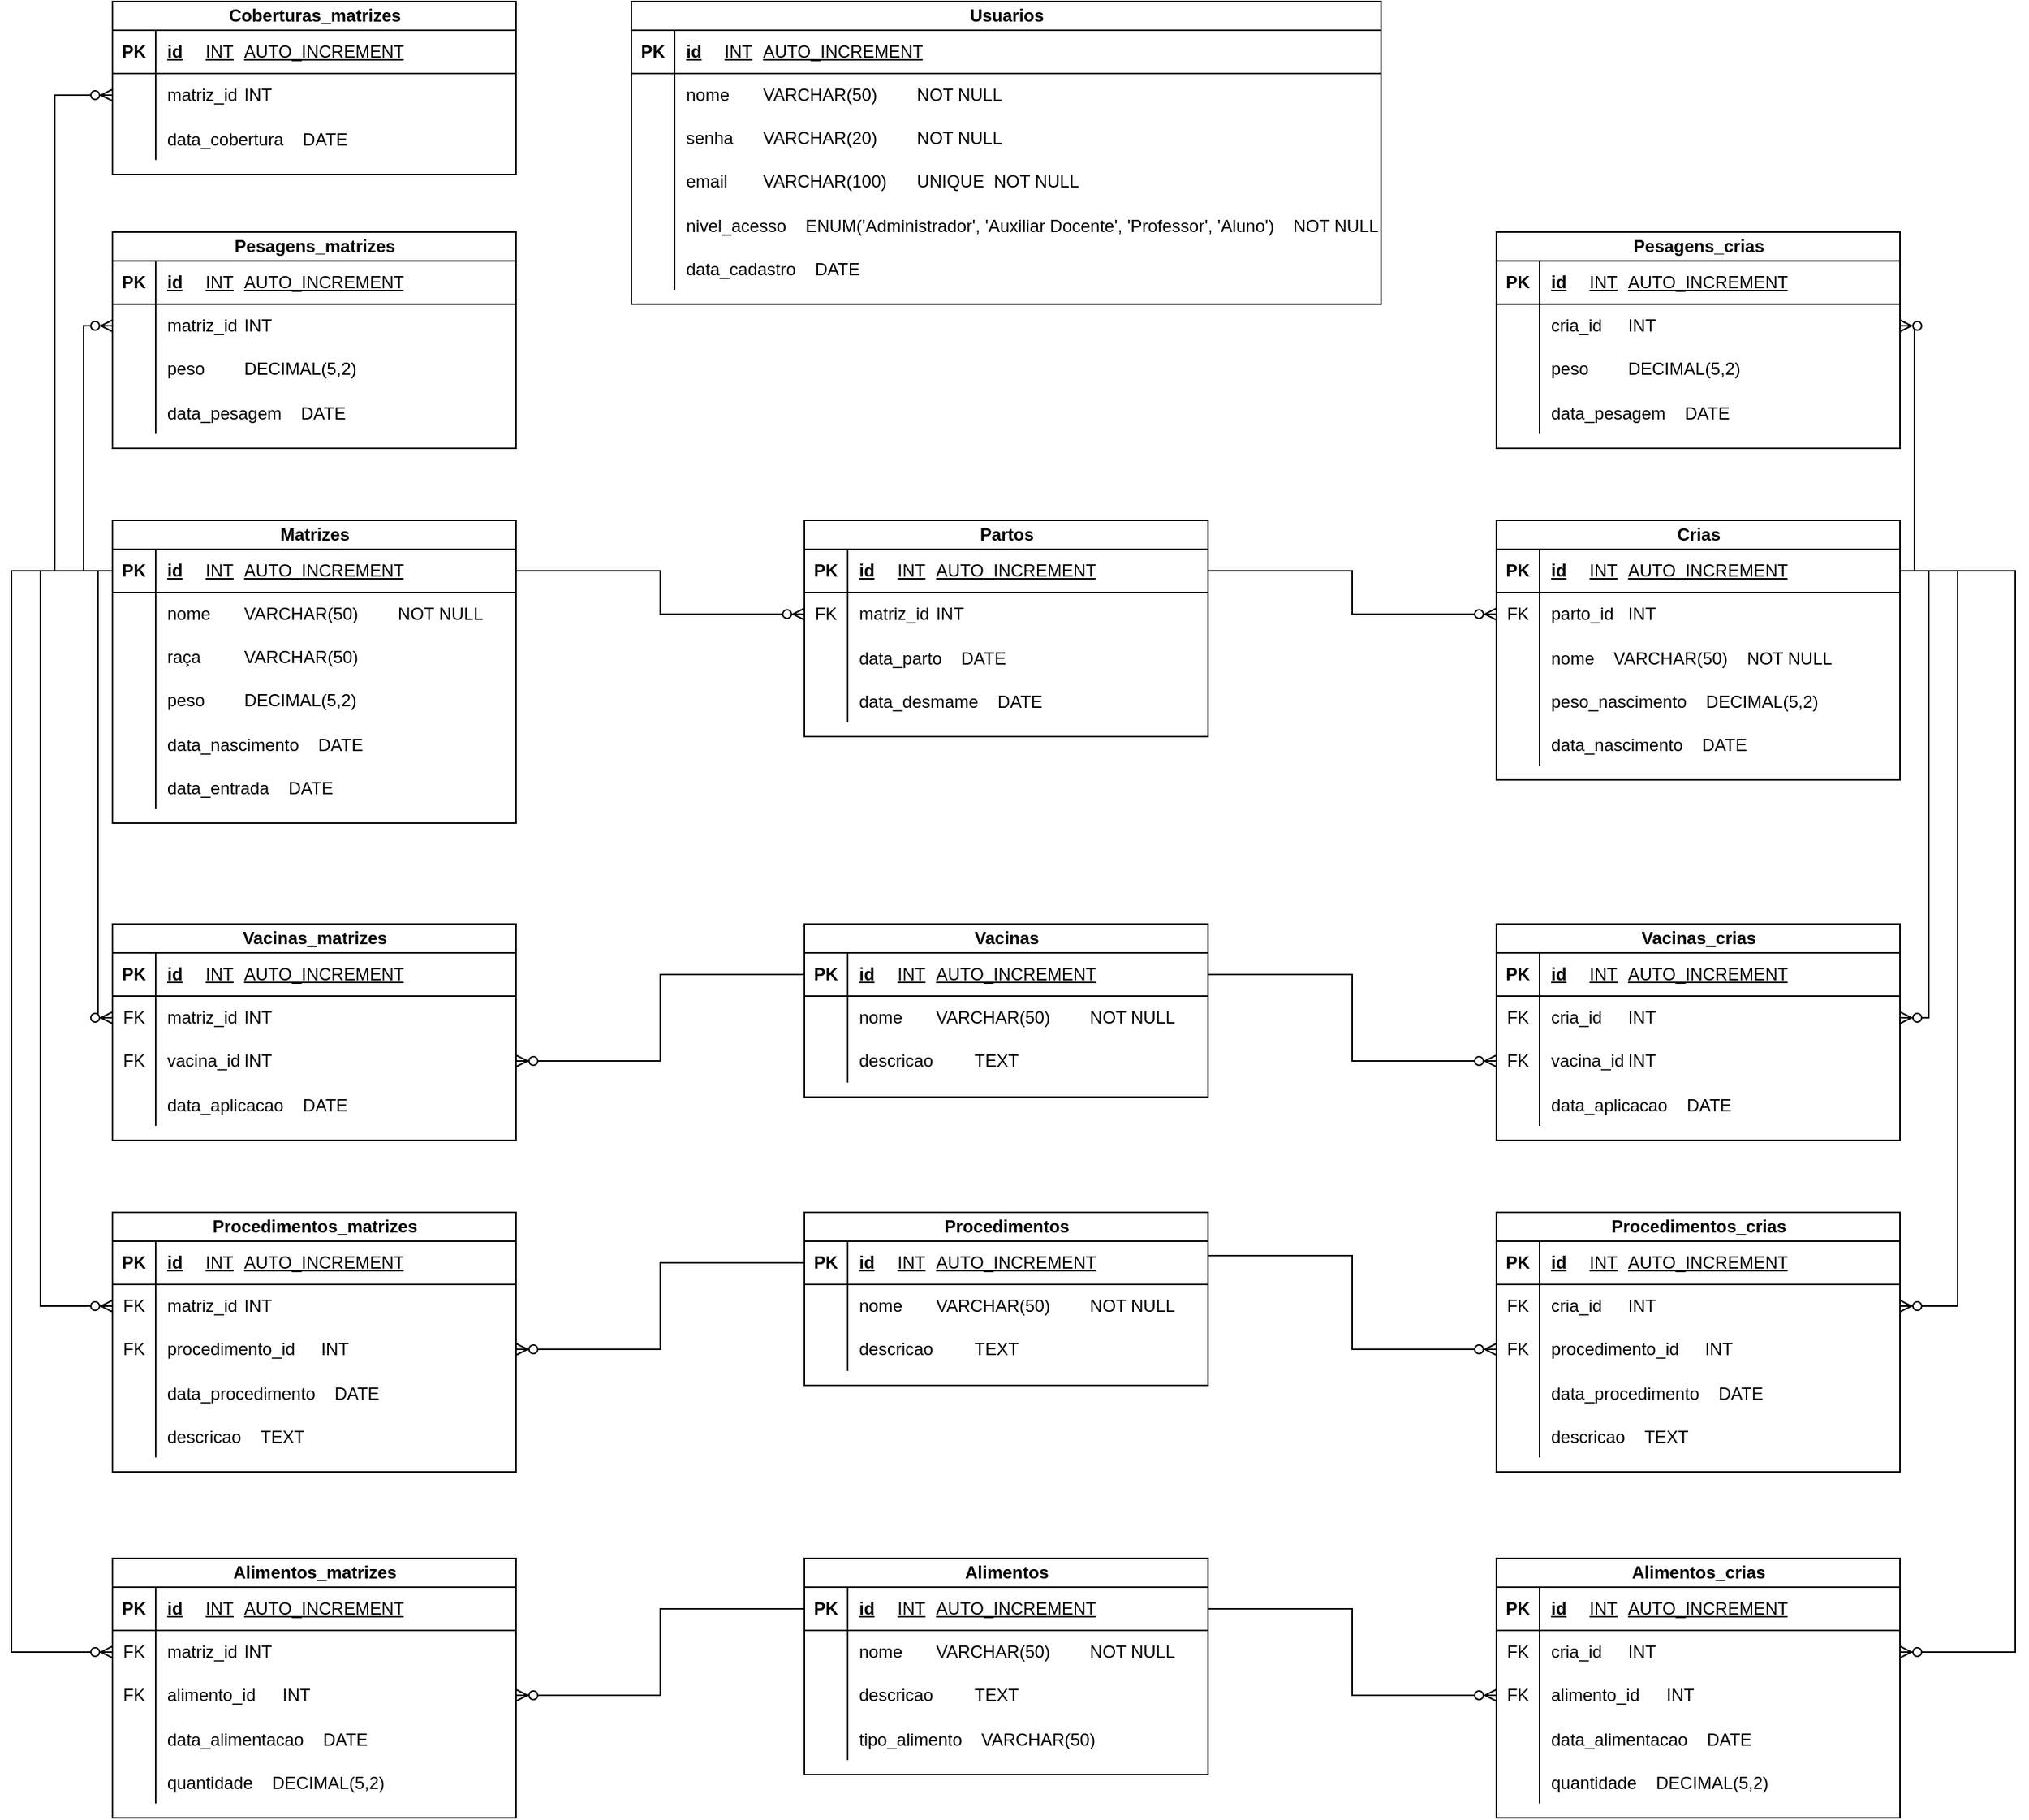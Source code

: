<mxfile version="26.1.3">
  <diagram id="R2lEEEUBdFMjLlhIrx00" name="DER">
    <mxGraphModel dx="2276" dy="1889" grid="1" gridSize="10" guides="1" tooltips="1" connect="1" arrows="1" fold="1" page="1" pageScale="1" pageWidth="850" pageHeight="1100" math="0" shadow="0" extFonts="Permanent Marker^https://fonts.googleapis.com/css?family=Permanent+Marker">
      <root>
        <mxCell id="0" />
        <mxCell id="1" parent="0" />
        <mxCell id="-osVBcc6kpc7iCXDjhJq-47" value="Usuarios" style="shape=table;startSize=20;container=1;collapsible=1;childLayout=tableLayout;fixedRows=1;rowLines=0;fontStyle=1;align=center;resizeLast=1;html=1;" parent="1" vertex="1">
          <mxGeometry x="-260" y="-1040" width="520" height="210" as="geometry">
            <mxRectangle x="-140" y="-50" width="90" height="30" as="alternateBounds" />
          </mxGeometry>
        </mxCell>
        <mxCell id="-osVBcc6kpc7iCXDjhJq-48" value="" style="shape=tableRow;horizontal=0;startSize=0;swimlaneHead=0;swimlaneBody=0;fillColor=none;collapsible=0;dropTarget=0;points=[[0,0.5],[1,0.5]];portConstraint=eastwest;top=0;left=0;right=0;bottom=1;" parent="-osVBcc6kpc7iCXDjhJq-47" vertex="1">
          <mxGeometry y="20" width="520" height="30" as="geometry" />
        </mxCell>
        <mxCell id="-osVBcc6kpc7iCXDjhJq-49" value="PK" style="shape=partialRectangle;connectable=0;fillColor=none;top=0;left=0;bottom=0;right=0;fontStyle=1;overflow=hidden;whiteSpace=wrap;html=1;" parent="-osVBcc6kpc7iCXDjhJq-48" vertex="1">
          <mxGeometry width="30" height="30" as="geometry">
            <mxRectangle width="30" height="30" as="alternateBounds" />
          </mxGeometry>
        </mxCell>
        <mxCell id="-osVBcc6kpc7iCXDjhJq-50" value="id&lt;span style=&quot;white-space: pre;&quot;&gt;&#x9;&lt;/span&gt;&lt;span style=&quot;font-weight: 400;&quot;&gt;INT&lt;span style=&quot;white-space: pre;&quot;&gt;&#x9;&lt;/span&gt;AUTO_INCREMENT&lt;/span&gt;" style="shape=partialRectangle;connectable=0;fillColor=none;top=0;left=0;bottom=0;right=0;align=left;spacingLeft=6;fontStyle=5;overflow=hidden;whiteSpace=wrap;html=1;" parent="-osVBcc6kpc7iCXDjhJq-48" vertex="1">
          <mxGeometry x="30" width="490" height="30" as="geometry">
            <mxRectangle width="490" height="30" as="alternateBounds" />
          </mxGeometry>
        </mxCell>
        <mxCell id="-osVBcc6kpc7iCXDjhJq-51" value="" style="shape=tableRow;horizontal=0;startSize=0;swimlaneHead=0;swimlaneBody=0;fillColor=none;collapsible=0;dropTarget=0;points=[[0,0.5],[1,0.5]];portConstraint=eastwest;top=0;left=0;right=0;bottom=0;" parent="-osVBcc6kpc7iCXDjhJq-47" vertex="1">
          <mxGeometry y="50" width="520" height="30" as="geometry" />
        </mxCell>
        <mxCell id="-osVBcc6kpc7iCXDjhJq-52" value="" style="shape=partialRectangle;connectable=0;fillColor=none;top=0;left=0;bottom=0;right=0;editable=1;overflow=hidden;whiteSpace=wrap;html=1;" parent="-osVBcc6kpc7iCXDjhJq-51" vertex="1">
          <mxGeometry width="30" height="30" as="geometry">
            <mxRectangle width="30" height="30" as="alternateBounds" />
          </mxGeometry>
        </mxCell>
        <mxCell id="-osVBcc6kpc7iCXDjhJq-53" value="nome&lt;span style=&quot;white-space: pre;&quot;&gt;&#x9;&lt;/span&gt;VARCHAR(50)&lt;span style=&quot;white-space: pre;&quot;&gt;&#x9;&lt;/span&gt;NOT NULL" style="shape=partialRectangle;connectable=0;fillColor=none;top=0;left=0;bottom=0;right=0;align=left;spacingLeft=6;overflow=hidden;whiteSpace=wrap;html=1;" parent="-osVBcc6kpc7iCXDjhJq-51" vertex="1">
          <mxGeometry x="30" width="490" height="30" as="geometry">
            <mxRectangle width="490" height="30" as="alternateBounds" />
          </mxGeometry>
        </mxCell>
        <mxCell id="-osVBcc6kpc7iCXDjhJq-54" value="" style="shape=tableRow;horizontal=0;startSize=0;swimlaneHead=0;swimlaneBody=0;fillColor=none;collapsible=0;dropTarget=0;points=[[0,0.5],[1,0.5]];portConstraint=eastwest;top=0;left=0;right=0;bottom=0;" parent="-osVBcc6kpc7iCXDjhJq-47" vertex="1">
          <mxGeometry y="80" width="520" height="30" as="geometry" />
        </mxCell>
        <mxCell id="-osVBcc6kpc7iCXDjhJq-55" value="" style="shape=partialRectangle;connectable=0;fillColor=none;top=0;left=0;bottom=0;right=0;editable=1;overflow=hidden;whiteSpace=wrap;html=1;" parent="-osVBcc6kpc7iCXDjhJq-54" vertex="1">
          <mxGeometry width="30" height="30" as="geometry">
            <mxRectangle width="30" height="30" as="alternateBounds" />
          </mxGeometry>
        </mxCell>
        <mxCell id="-osVBcc6kpc7iCXDjhJq-56" value="senha&lt;span style=&quot;white-space: pre;&quot;&gt;&#x9;&lt;/span&gt;VARCHAR(20)&lt;span style=&quot;white-space: pre;&quot;&gt;&#x9;&lt;/span&gt;NOT NULL" style="shape=partialRectangle;connectable=0;fillColor=none;top=0;left=0;bottom=0;right=0;align=left;spacingLeft=6;overflow=hidden;whiteSpace=wrap;html=1;" parent="-osVBcc6kpc7iCXDjhJq-54" vertex="1">
          <mxGeometry x="30" width="490" height="30" as="geometry">
            <mxRectangle width="490" height="30" as="alternateBounds" />
          </mxGeometry>
        </mxCell>
        <mxCell id="-osVBcc6kpc7iCXDjhJq-57" value="" style="shape=tableRow;horizontal=0;startSize=0;swimlaneHead=0;swimlaneBody=0;fillColor=none;collapsible=0;dropTarget=0;points=[[0,0.5],[1,0.5]];portConstraint=eastwest;top=0;left=0;right=0;bottom=0;" parent="-osVBcc6kpc7iCXDjhJq-47" vertex="1">
          <mxGeometry y="110" width="520" height="30" as="geometry" />
        </mxCell>
        <mxCell id="-osVBcc6kpc7iCXDjhJq-58" value="" style="shape=partialRectangle;connectable=0;fillColor=none;top=0;left=0;bottom=0;right=0;editable=1;overflow=hidden;whiteSpace=wrap;html=1;" parent="-osVBcc6kpc7iCXDjhJq-57" vertex="1">
          <mxGeometry width="30" height="30" as="geometry">
            <mxRectangle width="30" height="30" as="alternateBounds" />
          </mxGeometry>
        </mxCell>
        <mxCell id="-osVBcc6kpc7iCXDjhJq-59" value="email&lt;span style=&quot;white-space: pre;&quot;&gt;&#x9;&lt;/span&gt;VARCHAR(100)&lt;span style=&quot;white-space: pre;&quot;&gt;&#x9;&lt;/span&gt;UNIQUE&lt;span style=&quot;white-space: pre;&quot;&gt;&#x9;&lt;/span&gt;NOT NULL" style="shape=partialRectangle;connectable=0;fillColor=none;top=0;left=0;bottom=0;right=0;align=left;spacingLeft=6;overflow=hidden;whiteSpace=wrap;html=1;" parent="-osVBcc6kpc7iCXDjhJq-57" vertex="1">
          <mxGeometry x="30" width="490" height="30" as="geometry">
            <mxRectangle width="490" height="30" as="alternateBounds" />
          </mxGeometry>
        </mxCell>
        <mxCell id="-osVBcc6kpc7iCXDjhJq-76" value="" style="shape=tableRow;horizontal=0;startSize=0;swimlaneHead=0;swimlaneBody=0;fillColor=none;collapsible=0;dropTarget=0;points=[[0,0.5],[1,0.5]];portConstraint=eastwest;top=0;left=0;right=0;bottom=0;" parent="-osVBcc6kpc7iCXDjhJq-47" vertex="1">
          <mxGeometry y="140" width="520" height="30" as="geometry" />
        </mxCell>
        <mxCell id="-osVBcc6kpc7iCXDjhJq-77" value="" style="shape=partialRectangle;connectable=0;fillColor=none;top=0;left=0;bottom=0;right=0;editable=1;overflow=hidden;" parent="-osVBcc6kpc7iCXDjhJq-76" vertex="1">
          <mxGeometry width="30" height="30" as="geometry">
            <mxRectangle width="30" height="30" as="alternateBounds" />
          </mxGeometry>
        </mxCell>
        <mxCell id="-osVBcc6kpc7iCXDjhJq-78" value="nivel_acesso    ENUM(&#39;Administrador&#39;, &#39;Auxiliar Docente&#39;, &#39;Professor&#39;, &#39;Aluno&#39;)    NOT NULL" style="shape=partialRectangle;connectable=0;fillColor=none;top=0;left=0;bottom=0;right=0;align=left;spacingLeft=6;overflow=hidden;" parent="-osVBcc6kpc7iCXDjhJq-76" vertex="1">
          <mxGeometry x="30" width="490" height="30" as="geometry">
            <mxRectangle width="490" height="30" as="alternateBounds" />
          </mxGeometry>
        </mxCell>
        <mxCell id="-osVBcc6kpc7iCXDjhJq-83" value="" style="shape=tableRow;horizontal=0;startSize=0;swimlaneHead=0;swimlaneBody=0;fillColor=none;collapsible=0;dropTarget=0;points=[[0,0.5],[1,0.5]];portConstraint=eastwest;top=0;left=0;right=0;bottom=0;" parent="-osVBcc6kpc7iCXDjhJq-47" vertex="1">
          <mxGeometry y="170" width="520" height="30" as="geometry" />
        </mxCell>
        <mxCell id="-osVBcc6kpc7iCXDjhJq-84" value="" style="shape=partialRectangle;connectable=0;fillColor=none;top=0;left=0;bottom=0;right=0;editable=1;overflow=hidden;" parent="-osVBcc6kpc7iCXDjhJq-83" vertex="1">
          <mxGeometry width="30" height="30" as="geometry">
            <mxRectangle width="30" height="30" as="alternateBounds" />
          </mxGeometry>
        </mxCell>
        <mxCell id="-osVBcc6kpc7iCXDjhJq-85" value="data_cadastro    DATE" style="shape=partialRectangle;connectable=0;fillColor=none;top=0;left=0;bottom=0;right=0;align=left;spacingLeft=6;overflow=hidden;" parent="-osVBcc6kpc7iCXDjhJq-83" vertex="1">
          <mxGeometry x="30" width="490" height="30" as="geometry">
            <mxRectangle width="490" height="30" as="alternateBounds" />
          </mxGeometry>
        </mxCell>
        <mxCell id="-osVBcc6kpc7iCXDjhJq-86" value="Matrizes" style="shape=table;startSize=20;container=1;collapsible=1;childLayout=tableLayout;fixedRows=1;rowLines=0;fontStyle=1;align=center;resizeLast=1;html=1;" parent="1" vertex="1">
          <mxGeometry x="-620" y="-680" width="280" height="210" as="geometry">
            <mxRectangle x="-140" y="120" width="90" height="30" as="alternateBounds" />
          </mxGeometry>
        </mxCell>
        <mxCell id="-osVBcc6kpc7iCXDjhJq-87" value="" style="shape=tableRow;horizontal=0;startSize=0;swimlaneHead=0;swimlaneBody=0;fillColor=none;collapsible=0;dropTarget=0;points=[[0,0.5],[1,0.5]];portConstraint=eastwest;top=0;left=0;right=0;bottom=1;" parent="-osVBcc6kpc7iCXDjhJq-86" vertex="1">
          <mxGeometry y="20" width="280" height="30" as="geometry" />
        </mxCell>
        <mxCell id="-osVBcc6kpc7iCXDjhJq-88" value="PK" style="shape=partialRectangle;connectable=0;fillColor=none;top=0;left=0;bottom=0;right=0;fontStyle=1;overflow=hidden;whiteSpace=wrap;html=1;" parent="-osVBcc6kpc7iCXDjhJq-87" vertex="1">
          <mxGeometry width="30" height="30" as="geometry">
            <mxRectangle width="30" height="30" as="alternateBounds" />
          </mxGeometry>
        </mxCell>
        <mxCell id="-osVBcc6kpc7iCXDjhJq-89" value="id&lt;span style=&quot;white-space: pre;&quot;&gt;&#x9;&lt;/span&gt;&lt;span style=&quot;font-weight: 400;&quot;&gt;INT&lt;span style=&quot;white-space: pre;&quot;&gt;&#x9;&lt;/span&gt;AUTO_INCREMENT&lt;/span&gt;" style="shape=partialRectangle;connectable=0;fillColor=none;top=0;left=0;bottom=0;right=0;align=left;spacingLeft=6;fontStyle=5;overflow=hidden;whiteSpace=wrap;html=1;" parent="-osVBcc6kpc7iCXDjhJq-87" vertex="1">
          <mxGeometry x="30" width="250" height="30" as="geometry">
            <mxRectangle width="250" height="30" as="alternateBounds" />
          </mxGeometry>
        </mxCell>
        <mxCell id="-osVBcc6kpc7iCXDjhJq-90" value="" style="shape=tableRow;horizontal=0;startSize=0;swimlaneHead=0;swimlaneBody=0;fillColor=none;collapsible=0;dropTarget=0;points=[[0,0.5],[1,0.5]];portConstraint=eastwest;top=0;left=0;right=0;bottom=0;" parent="-osVBcc6kpc7iCXDjhJq-86" vertex="1">
          <mxGeometry y="50" width="280" height="30" as="geometry" />
        </mxCell>
        <mxCell id="-osVBcc6kpc7iCXDjhJq-91" value="" style="shape=partialRectangle;connectable=0;fillColor=none;top=0;left=0;bottom=0;right=0;editable=1;overflow=hidden;whiteSpace=wrap;html=1;" parent="-osVBcc6kpc7iCXDjhJq-90" vertex="1">
          <mxGeometry width="30" height="30" as="geometry">
            <mxRectangle width="30" height="30" as="alternateBounds" />
          </mxGeometry>
        </mxCell>
        <mxCell id="-osVBcc6kpc7iCXDjhJq-92" value="nome&lt;span style=&quot;white-space: pre;&quot;&gt;&#x9;&lt;/span&gt;VARCHAR(50)&lt;span style=&quot;white-space: pre;&quot;&gt;&#x9;&lt;/span&gt;NOT NULL" style="shape=partialRectangle;connectable=0;fillColor=none;top=0;left=0;bottom=0;right=0;align=left;spacingLeft=6;overflow=hidden;whiteSpace=wrap;html=1;" parent="-osVBcc6kpc7iCXDjhJq-90" vertex="1">
          <mxGeometry x="30" width="250" height="30" as="geometry">
            <mxRectangle width="250" height="30" as="alternateBounds" />
          </mxGeometry>
        </mxCell>
        <mxCell id="-osVBcc6kpc7iCXDjhJq-93" value="" style="shape=tableRow;horizontal=0;startSize=0;swimlaneHead=0;swimlaneBody=0;fillColor=none;collapsible=0;dropTarget=0;points=[[0,0.5],[1,0.5]];portConstraint=eastwest;top=0;left=0;right=0;bottom=0;" parent="-osVBcc6kpc7iCXDjhJq-86" vertex="1">
          <mxGeometry y="80" width="280" height="30" as="geometry" />
        </mxCell>
        <mxCell id="-osVBcc6kpc7iCXDjhJq-94" value="" style="shape=partialRectangle;connectable=0;fillColor=none;top=0;left=0;bottom=0;right=0;editable=1;overflow=hidden;whiteSpace=wrap;html=1;" parent="-osVBcc6kpc7iCXDjhJq-93" vertex="1">
          <mxGeometry width="30" height="30" as="geometry">
            <mxRectangle width="30" height="30" as="alternateBounds" />
          </mxGeometry>
        </mxCell>
        <mxCell id="-osVBcc6kpc7iCXDjhJq-95" value="raça&lt;span style=&quot;white-space: pre;&quot;&gt;&#x9;&lt;/span&gt;&lt;span style=&quot;white-space: pre;&quot;&gt;&#x9;&lt;/span&gt;VARCHAR(50)&lt;span style=&quot;white-space: pre;&quot;&gt;&#x9;&lt;/span&gt;" style="shape=partialRectangle;connectable=0;fillColor=none;top=0;left=0;bottom=0;right=0;align=left;spacingLeft=6;overflow=hidden;whiteSpace=wrap;html=1;" parent="-osVBcc6kpc7iCXDjhJq-93" vertex="1">
          <mxGeometry x="30" width="250" height="30" as="geometry">
            <mxRectangle width="250" height="30" as="alternateBounds" />
          </mxGeometry>
        </mxCell>
        <mxCell id="-osVBcc6kpc7iCXDjhJq-96" value="" style="shape=tableRow;horizontal=0;startSize=0;swimlaneHead=0;swimlaneBody=0;fillColor=none;collapsible=0;dropTarget=0;points=[[0,0.5],[1,0.5]];portConstraint=eastwest;top=0;left=0;right=0;bottom=0;" parent="-osVBcc6kpc7iCXDjhJq-86" vertex="1">
          <mxGeometry y="110" width="280" height="30" as="geometry" />
        </mxCell>
        <mxCell id="-osVBcc6kpc7iCXDjhJq-97" value="" style="shape=partialRectangle;connectable=0;fillColor=none;top=0;left=0;bottom=0;right=0;editable=1;overflow=hidden;whiteSpace=wrap;html=1;" parent="-osVBcc6kpc7iCXDjhJq-96" vertex="1">
          <mxGeometry width="30" height="30" as="geometry">
            <mxRectangle width="30" height="30" as="alternateBounds" />
          </mxGeometry>
        </mxCell>
        <mxCell id="-osVBcc6kpc7iCXDjhJq-98" value="peso&lt;span style=&quot;white-space: pre;&quot;&gt;&#x9;&lt;/span&gt;DECIMAL(5,2)&lt;span style=&quot;white-space: pre;&quot;&gt;&#x9;&lt;span style=&quot;white-space: pre;&quot;&gt;&#x9;&lt;/span&gt;&lt;/span&gt;" style="shape=partialRectangle;connectable=0;fillColor=none;top=0;left=0;bottom=0;right=0;align=left;spacingLeft=6;overflow=hidden;whiteSpace=wrap;html=1;" parent="-osVBcc6kpc7iCXDjhJq-96" vertex="1">
          <mxGeometry x="30" width="250" height="30" as="geometry">
            <mxRectangle width="250" height="30" as="alternateBounds" />
          </mxGeometry>
        </mxCell>
        <mxCell id="-osVBcc6kpc7iCXDjhJq-99" value="" style="shape=tableRow;horizontal=0;startSize=0;swimlaneHead=0;swimlaneBody=0;fillColor=none;collapsible=0;dropTarget=0;points=[[0,0.5],[1,0.5]];portConstraint=eastwest;top=0;left=0;right=0;bottom=0;" parent="-osVBcc6kpc7iCXDjhJq-86" vertex="1">
          <mxGeometry y="140" width="280" height="30" as="geometry" />
        </mxCell>
        <mxCell id="-osVBcc6kpc7iCXDjhJq-100" value="" style="shape=partialRectangle;connectable=0;fillColor=none;top=0;left=0;bottom=0;right=0;editable=1;overflow=hidden;" parent="-osVBcc6kpc7iCXDjhJq-99" vertex="1">
          <mxGeometry width="30" height="30" as="geometry">
            <mxRectangle width="30" height="30" as="alternateBounds" />
          </mxGeometry>
        </mxCell>
        <mxCell id="-osVBcc6kpc7iCXDjhJq-101" value="data_nascimento    DATE" style="shape=partialRectangle;connectable=0;fillColor=none;top=0;left=0;bottom=0;right=0;align=left;spacingLeft=6;overflow=hidden;" parent="-osVBcc6kpc7iCXDjhJq-99" vertex="1">
          <mxGeometry x="30" width="250" height="30" as="geometry">
            <mxRectangle width="250" height="30" as="alternateBounds" />
          </mxGeometry>
        </mxCell>
        <mxCell id="-osVBcc6kpc7iCXDjhJq-102" value="" style="shape=tableRow;horizontal=0;startSize=0;swimlaneHead=0;swimlaneBody=0;fillColor=none;collapsible=0;dropTarget=0;points=[[0,0.5],[1,0.5]];portConstraint=eastwest;top=0;left=0;right=0;bottom=0;" parent="-osVBcc6kpc7iCXDjhJq-86" vertex="1">
          <mxGeometry y="170" width="280" height="30" as="geometry" />
        </mxCell>
        <mxCell id="-osVBcc6kpc7iCXDjhJq-103" value="" style="shape=partialRectangle;connectable=0;fillColor=none;top=0;left=0;bottom=0;right=0;editable=1;overflow=hidden;" parent="-osVBcc6kpc7iCXDjhJq-102" vertex="1">
          <mxGeometry width="30" height="30" as="geometry">
            <mxRectangle width="30" height="30" as="alternateBounds" />
          </mxGeometry>
        </mxCell>
        <mxCell id="-osVBcc6kpc7iCXDjhJq-104" value="data_entrada    DATE" style="shape=partialRectangle;connectable=0;fillColor=none;top=0;left=0;bottom=0;right=0;align=left;spacingLeft=6;overflow=hidden;" parent="-osVBcc6kpc7iCXDjhJq-102" vertex="1">
          <mxGeometry x="30" width="250" height="30" as="geometry">
            <mxRectangle width="250" height="30" as="alternateBounds" />
          </mxGeometry>
        </mxCell>
        <mxCell id="-osVBcc6kpc7iCXDjhJq-118" value="Partos" style="shape=table;startSize=20;container=1;collapsible=1;childLayout=tableLayout;fixedRows=1;rowLines=0;fontStyle=1;align=center;resizeLast=1;html=1;" parent="1" vertex="1">
          <mxGeometry x="-140" y="-680" width="280" height="150" as="geometry">
            <mxRectangle x="180" y="-50" width="90" height="30" as="alternateBounds" />
          </mxGeometry>
        </mxCell>
        <mxCell id="-osVBcc6kpc7iCXDjhJq-119" value="" style="shape=tableRow;horizontal=0;startSize=0;swimlaneHead=0;swimlaneBody=0;fillColor=none;collapsible=0;dropTarget=0;points=[[0,0.5],[1,0.5]];portConstraint=eastwest;top=0;left=0;right=0;bottom=1;" parent="-osVBcc6kpc7iCXDjhJq-118" vertex="1">
          <mxGeometry y="20" width="280" height="30" as="geometry" />
        </mxCell>
        <mxCell id="-osVBcc6kpc7iCXDjhJq-120" value="PK" style="shape=partialRectangle;connectable=0;fillColor=none;top=0;left=0;bottom=0;right=0;fontStyle=1;overflow=hidden;whiteSpace=wrap;html=1;" parent="-osVBcc6kpc7iCXDjhJq-119" vertex="1">
          <mxGeometry width="30" height="30" as="geometry">
            <mxRectangle width="30" height="30" as="alternateBounds" />
          </mxGeometry>
        </mxCell>
        <mxCell id="-osVBcc6kpc7iCXDjhJq-121" value="id&lt;span style=&quot;white-space: pre;&quot;&gt;&#x9;&lt;/span&gt;&lt;span style=&quot;font-weight: 400;&quot;&gt;INT&lt;span style=&quot;white-space: pre;&quot;&gt;&#x9;&lt;/span&gt;AUTO_INCREMENT&lt;/span&gt;" style="shape=partialRectangle;connectable=0;fillColor=none;top=0;left=0;bottom=0;right=0;align=left;spacingLeft=6;fontStyle=5;overflow=hidden;whiteSpace=wrap;html=1;" parent="-osVBcc6kpc7iCXDjhJq-119" vertex="1">
          <mxGeometry x="30" width="250" height="30" as="geometry">
            <mxRectangle width="250" height="30" as="alternateBounds" />
          </mxGeometry>
        </mxCell>
        <mxCell id="-osVBcc6kpc7iCXDjhJq-153" value="" style="shape=tableRow;horizontal=0;startSize=0;swimlaneHead=0;swimlaneBody=0;fillColor=none;collapsible=0;dropTarget=0;points=[[0,0.5],[1,0.5]];portConstraint=eastwest;top=0;left=0;right=0;bottom=0;" parent="-osVBcc6kpc7iCXDjhJq-118" vertex="1">
          <mxGeometry y="50" width="280" height="30" as="geometry" />
        </mxCell>
        <mxCell id="-osVBcc6kpc7iCXDjhJq-154" value="FK" style="shape=partialRectangle;connectable=0;fillColor=none;top=0;left=0;bottom=0;right=0;fontStyle=0;overflow=hidden;whiteSpace=wrap;html=1;" parent="-osVBcc6kpc7iCXDjhJq-153" vertex="1">
          <mxGeometry width="30" height="30" as="geometry">
            <mxRectangle width="30" height="30" as="alternateBounds" />
          </mxGeometry>
        </mxCell>
        <mxCell id="-osVBcc6kpc7iCXDjhJq-155" value="matriz_id&lt;span style=&quot;white-space: pre;&quot;&gt;&#x9;&lt;/span&gt;INT" style="shape=partialRectangle;connectable=0;fillColor=none;top=0;left=0;bottom=0;right=0;align=left;spacingLeft=6;fontStyle=0;overflow=hidden;whiteSpace=wrap;html=1;" parent="-osVBcc6kpc7iCXDjhJq-153" vertex="1">
          <mxGeometry x="30" width="250" height="30" as="geometry">
            <mxRectangle width="250" height="30" as="alternateBounds" />
          </mxGeometry>
        </mxCell>
        <mxCell id="-osVBcc6kpc7iCXDjhJq-131" value="" style="shape=tableRow;horizontal=0;startSize=0;swimlaneHead=0;swimlaneBody=0;fillColor=none;collapsible=0;dropTarget=0;points=[[0,0.5],[1,0.5]];portConstraint=eastwest;top=0;left=0;right=0;bottom=0;" parent="-osVBcc6kpc7iCXDjhJq-118" vertex="1">
          <mxGeometry y="80" width="280" height="30" as="geometry" />
        </mxCell>
        <mxCell id="-osVBcc6kpc7iCXDjhJq-132" value="" style="shape=partialRectangle;connectable=0;fillColor=none;top=0;left=0;bottom=0;right=0;editable=1;overflow=hidden;" parent="-osVBcc6kpc7iCXDjhJq-131" vertex="1">
          <mxGeometry width="30" height="30" as="geometry">
            <mxRectangle width="30" height="30" as="alternateBounds" />
          </mxGeometry>
        </mxCell>
        <mxCell id="-osVBcc6kpc7iCXDjhJq-133" value="data_parto    DATE" style="shape=partialRectangle;connectable=0;fillColor=none;top=0;left=0;bottom=0;right=0;align=left;spacingLeft=6;overflow=hidden;" parent="-osVBcc6kpc7iCXDjhJq-131" vertex="1">
          <mxGeometry x="30" width="250" height="30" as="geometry">
            <mxRectangle width="250" height="30" as="alternateBounds" />
          </mxGeometry>
        </mxCell>
        <mxCell id="-osVBcc6kpc7iCXDjhJq-134" value="" style="shape=tableRow;horizontal=0;startSize=0;swimlaneHead=0;swimlaneBody=0;fillColor=none;collapsible=0;dropTarget=0;points=[[0,0.5],[1,0.5]];portConstraint=eastwest;top=0;left=0;right=0;bottom=0;" parent="-osVBcc6kpc7iCXDjhJq-118" vertex="1">
          <mxGeometry y="110" width="280" height="30" as="geometry" />
        </mxCell>
        <mxCell id="-osVBcc6kpc7iCXDjhJq-135" value="" style="shape=partialRectangle;connectable=0;fillColor=none;top=0;left=0;bottom=0;right=0;editable=1;overflow=hidden;" parent="-osVBcc6kpc7iCXDjhJq-134" vertex="1">
          <mxGeometry width="30" height="30" as="geometry">
            <mxRectangle width="30" height="30" as="alternateBounds" />
          </mxGeometry>
        </mxCell>
        <mxCell id="-osVBcc6kpc7iCXDjhJq-136" value="data_desmame    DATE" style="shape=partialRectangle;connectable=0;fillColor=none;top=0;left=0;bottom=0;right=0;align=left;spacingLeft=6;overflow=hidden;" parent="-osVBcc6kpc7iCXDjhJq-134" vertex="1">
          <mxGeometry x="30" width="250" height="30" as="geometry">
            <mxRectangle width="250" height="30" as="alternateBounds" />
          </mxGeometry>
        </mxCell>
        <mxCell id="-osVBcc6kpc7iCXDjhJq-156" value="Crias" style="shape=table;startSize=20;container=1;collapsible=1;childLayout=tableLayout;fixedRows=1;rowLines=0;fontStyle=1;align=center;resizeLast=1;html=1;" parent="1" vertex="1">
          <mxGeometry x="340" y="-680" width="280" height="180" as="geometry">
            <mxRectangle x="180" y="-50" width="90" height="30" as="alternateBounds" />
          </mxGeometry>
        </mxCell>
        <mxCell id="-osVBcc6kpc7iCXDjhJq-157" value="" style="shape=tableRow;horizontal=0;startSize=0;swimlaneHead=0;swimlaneBody=0;fillColor=none;collapsible=0;dropTarget=0;points=[[0,0.5],[1,0.5]];portConstraint=eastwest;top=0;left=0;right=0;bottom=1;" parent="-osVBcc6kpc7iCXDjhJq-156" vertex="1">
          <mxGeometry y="20" width="280" height="30" as="geometry" />
        </mxCell>
        <mxCell id="-osVBcc6kpc7iCXDjhJq-158" value="PK" style="shape=partialRectangle;connectable=0;fillColor=none;top=0;left=0;bottom=0;right=0;fontStyle=1;overflow=hidden;whiteSpace=wrap;html=1;" parent="-osVBcc6kpc7iCXDjhJq-157" vertex="1">
          <mxGeometry width="30" height="30" as="geometry">
            <mxRectangle width="30" height="30" as="alternateBounds" />
          </mxGeometry>
        </mxCell>
        <mxCell id="-osVBcc6kpc7iCXDjhJq-159" value="id&lt;span style=&quot;white-space: pre;&quot;&gt;&#x9;&lt;/span&gt;&lt;span style=&quot;font-weight: 400;&quot;&gt;INT&lt;span style=&quot;white-space: pre;&quot;&gt;&#x9;&lt;/span&gt;AUTO_INCREMENT&lt;/span&gt;" style="shape=partialRectangle;connectable=0;fillColor=none;top=0;left=0;bottom=0;right=0;align=left;spacingLeft=6;fontStyle=5;overflow=hidden;whiteSpace=wrap;html=1;" parent="-osVBcc6kpc7iCXDjhJq-157" vertex="1">
          <mxGeometry x="30" width="250" height="30" as="geometry">
            <mxRectangle width="250" height="30" as="alternateBounds" />
          </mxGeometry>
        </mxCell>
        <mxCell id="-osVBcc6kpc7iCXDjhJq-160" value="" style="shape=tableRow;horizontal=0;startSize=0;swimlaneHead=0;swimlaneBody=0;fillColor=none;collapsible=0;dropTarget=0;points=[[0,0.5],[1,0.5]];portConstraint=eastwest;top=0;left=0;right=0;bottom=0;" parent="-osVBcc6kpc7iCXDjhJq-156" vertex="1">
          <mxGeometry y="50" width="280" height="30" as="geometry" />
        </mxCell>
        <mxCell id="-osVBcc6kpc7iCXDjhJq-161" value="FK" style="shape=partialRectangle;connectable=0;fillColor=none;top=0;left=0;bottom=0;right=0;fontStyle=0;overflow=hidden;whiteSpace=wrap;html=1;" parent="-osVBcc6kpc7iCXDjhJq-160" vertex="1">
          <mxGeometry width="30" height="30" as="geometry">
            <mxRectangle width="30" height="30" as="alternateBounds" />
          </mxGeometry>
        </mxCell>
        <mxCell id="-osVBcc6kpc7iCXDjhJq-162" value="parto_id&lt;span style=&quot;white-space: pre;&quot;&gt;&#x9;&lt;/span&gt;INT" style="shape=partialRectangle;connectable=0;fillColor=none;top=0;left=0;bottom=0;right=0;align=left;spacingLeft=6;fontStyle=0;overflow=hidden;whiteSpace=wrap;html=1;" parent="-osVBcc6kpc7iCXDjhJq-160" vertex="1">
          <mxGeometry x="30" width="250" height="30" as="geometry">
            <mxRectangle width="250" height="30" as="alternateBounds" />
          </mxGeometry>
        </mxCell>
        <mxCell id="-osVBcc6kpc7iCXDjhJq-169" value="" style="shape=tableRow;horizontal=0;startSize=0;swimlaneHead=0;swimlaneBody=0;fillColor=none;collapsible=0;dropTarget=0;points=[[0,0.5],[1,0.5]];portConstraint=eastwest;top=0;left=0;right=0;bottom=0;" parent="-osVBcc6kpc7iCXDjhJq-156" vertex="1">
          <mxGeometry y="80" width="280" height="30" as="geometry" />
        </mxCell>
        <mxCell id="-osVBcc6kpc7iCXDjhJq-170" value="" style="shape=partialRectangle;connectable=0;fillColor=none;top=0;left=0;bottom=0;right=0;editable=1;overflow=hidden;" parent="-osVBcc6kpc7iCXDjhJq-169" vertex="1">
          <mxGeometry width="30" height="30" as="geometry">
            <mxRectangle width="30" height="30" as="alternateBounds" />
          </mxGeometry>
        </mxCell>
        <mxCell id="-osVBcc6kpc7iCXDjhJq-171" value="nome    VARCHAR(50)    NOT NULL" style="shape=partialRectangle;connectable=0;fillColor=none;top=0;left=0;bottom=0;right=0;align=left;spacingLeft=6;overflow=hidden;" parent="-osVBcc6kpc7iCXDjhJq-169" vertex="1">
          <mxGeometry x="30" width="250" height="30" as="geometry">
            <mxRectangle width="250" height="30" as="alternateBounds" />
          </mxGeometry>
        </mxCell>
        <mxCell id="-osVBcc6kpc7iCXDjhJq-163" value="" style="shape=tableRow;horizontal=0;startSize=0;swimlaneHead=0;swimlaneBody=0;fillColor=none;collapsible=0;dropTarget=0;points=[[0,0.5],[1,0.5]];portConstraint=eastwest;top=0;left=0;right=0;bottom=0;" parent="-osVBcc6kpc7iCXDjhJq-156" vertex="1">
          <mxGeometry y="110" width="280" height="30" as="geometry" />
        </mxCell>
        <mxCell id="-osVBcc6kpc7iCXDjhJq-164" value="" style="shape=partialRectangle;connectable=0;fillColor=none;top=0;left=0;bottom=0;right=0;editable=1;overflow=hidden;" parent="-osVBcc6kpc7iCXDjhJq-163" vertex="1">
          <mxGeometry width="30" height="30" as="geometry">
            <mxRectangle width="30" height="30" as="alternateBounds" />
          </mxGeometry>
        </mxCell>
        <mxCell id="-osVBcc6kpc7iCXDjhJq-165" value="peso_nascimento    DECIMAL(5,2)" style="shape=partialRectangle;connectable=0;fillColor=none;top=0;left=0;bottom=0;right=0;align=left;spacingLeft=6;overflow=hidden;" parent="-osVBcc6kpc7iCXDjhJq-163" vertex="1">
          <mxGeometry x="30" width="250" height="30" as="geometry">
            <mxRectangle width="250" height="30" as="alternateBounds" />
          </mxGeometry>
        </mxCell>
        <mxCell id="-osVBcc6kpc7iCXDjhJq-166" value="" style="shape=tableRow;horizontal=0;startSize=0;swimlaneHead=0;swimlaneBody=0;fillColor=none;collapsible=0;dropTarget=0;points=[[0,0.5],[1,0.5]];portConstraint=eastwest;top=0;left=0;right=0;bottom=0;" parent="-osVBcc6kpc7iCXDjhJq-156" vertex="1">
          <mxGeometry y="140" width="280" height="30" as="geometry" />
        </mxCell>
        <mxCell id="-osVBcc6kpc7iCXDjhJq-167" value="" style="shape=partialRectangle;connectable=0;fillColor=none;top=0;left=0;bottom=0;right=0;editable=1;overflow=hidden;" parent="-osVBcc6kpc7iCXDjhJq-166" vertex="1">
          <mxGeometry width="30" height="30" as="geometry">
            <mxRectangle width="30" height="30" as="alternateBounds" />
          </mxGeometry>
        </mxCell>
        <mxCell id="-osVBcc6kpc7iCXDjhJq-168" value="data_nascimento    DATE" style="shape=partialRectangle;connectable=0;fillColor=none;top=0;left=0;bottom=0;right=0;align=left;spacingLeft=6;overflow=hidden;" parent="-osVBcc6kpc7iCXDjhJq-166" vertex="1">
          <mxGeometry x="30" width="250" height="30" as="geometry">
            <mxRectangle width="250" height="30" as="alternateBounds" />
          </mxGeometry>
        </mxCell>
        <mxCell id="-osVBcc6kpc7iCXDjhJq-173" value="" style="edgeStyle=elbowEdgeStyle;fontSize=12;html=1;endArrow=ERzeroToMany;endFill=1;rounded=0;entryX=0;entryY=0.5;entryDx=0;entryDy=0;exitX=1;exitY=0.5;exitDx=0;exitDy=0;" parent="1" source="-osVBcc6kpc7iCXDjhJq-119" target="-osVBcc6kpc7iCXDjhJq-160" edge="1">
          <mxGeometry width="100" height="100" relative="1" as="geometry">
            <mxPoint x="90" y="-625" as="sourcePoint" />
            <mxPoint x="50" y="-440" as="targetPoint" />
            <Array as="points">
              <mxPoint x="240" y="-600" />
            </Array>
          </mxGeometry>
        </mxCell>
        <mxCell id="-osVBcc6kpc7iCXDjhJq-176" value="" style="edgeStyle=elbowEdgeStyle;fontSize=12;html=1;endArrow=ERzeroToMany;endFill=1;rounded=0;exitX=1;exitY=0.5;exitDx=0;exitDy=0;entryX=0;entryY=0.5;entryDx=0;entryDy=0;" parent="1" source="-osVBcc6kpc7iCXDjhJq-87" target="-osVBcc6kpc7iCXDjhJq-153" edge="1">
          <mxGeometry width="100" height="100" relative="1" as="geometry">
            <mxPoint x="120" y="-640" as="sourcePoint" />
            <mxPoint x="220" y="-740" as="targetPoint" />
          </mxGeometry>
        </mxCell>
        <mxCell id="-osVBcc6kpc7iCXDjhJq-204" value="Vacinas" style="shape=table;startSize=20;container=1;collapsible=1;childLayout=tableLayout;fixedRows=1;rowLines=0;fontStyle=1;align=center;resizeLast=1;html=1;" parent="1" vertex="1">
          <mxGeometry x="-140" y="-400" width="280" height="120" as="geometry">
            <mxRectangle x="-140" y="120" width="90" height="30" as="alternateBounds" />
          </mxGeometry>
        </mxCell>
        <mxCell id="-osVBcc6kpc7iCXDjhJq-205" value="" style="shape=tableRow;horizontal=0;startSize=0;swimlaneHead=0;swimlaneBody=0;fillColor=none;collapsible=0;dropTarget=0;points=[[0,0.5],[1,0.5]];portConstraint=eastwest;top=0;left=0;right=0;bottom=1;" parent="-osVBcc6kpc7iCXDjhJq-204" vertex="1">
          <mxGeometry y="20" width="280" height="30" as="geometry" />
        </mxCell>
        <mxCell id="-osVBcc6kpc7iCXDjhJq-206" value="PK" style="shape=partialRectangle;connectable=0;fillColor=none;top=0;left=0;bottom=0;right=0;fontStyle=1;overflow=hidden;whiteSpace=wrap;html=1;" parent="-osVBcc6kpc7iCXDjhJq-205" vertex="1">
          <mxGeometry width="30" height="30" as="geometry">
            <mxRectangle width="30" height="30" as="alternateBounds" />
          </mxGeometry>
        </mxCell>
        <mxCell id="-osVBcc6kpc7iCXDjhJq-207" value="id&lt;span style=&quot;white-space: pre;&quot;&gt;&#x9;&lt;/span&gt;&lt;span style=&quot;font-weight: 400;&quot;&gt;INT&lt;span style=&quot;white-space: pre;&quot;&gt;&#x9;&lt;/span&gt;AUTO_INCREMENT&lt;/span&gt;" style="shape=partialRectangle;connectable=0;fillColor=none;top=0;left=0;bottom=0;right=0;align=left;spacingLeft=6;fontStyle=5;overflow=hidden;whiteSpace=wrap;html=1;" parent="-osVBcc6kpc7iCXDjhJq-205" vertex="1">
          <mxGeometry x="30" width="250" height="30" as="geometry">
            <mxRectangle width="250" height="30" as="alternateBounds" />
          </mxGeometry>
        </mxCell>
        <mxCell id="-osVBcc6kpc7iCXDjhJq-208" value="" style="shape=tableRow;horizontal=0;startSize=0;swimlaneHead=0;swimlaneBody=0;fillColor=none;collapsible=0;dropTarget=0;points=[[0,0.5],[1,0.5]];portConstraint=eastwest;top=0;left=0;right=0;bottom=0;" parent="-osVBcc6kpc7iCXDjhJq-204" vertex="1">
          <mxGeometry y="50" width="280" height="30" as="geometry" />
        </mxCell>
        <mxCell id="-osVBcc6kpc7iCXDjhJq-209" value="" style="shape=partialRectangle;connectable=0;fillColor=none;top=0;left=0;bottom=0;right=0;editable=1;overflow=hidden;whiteSpace=wrap;html=1;" parent="-osVBcc6kpc7iCXDjhJq-208" vertex="1">
          <mxGeometry width="30" height="30" as="geometry">
            <mxRectangle width="30" height="30" as="alternateBounds" />
          </mxGeometry>
        </mxCell>
        <mxCell id="-osVBcc6kpc7iCXDjhJq-210" value="nome&lt;span style=&quot;white-space: pre;&quot;&gt;&#x9;&lt;/span&gt;VARCHAR(50)&lt;span style=&quot;white-space: pre;&quot;&gt;&#x9;&lt;/span&gt;NOT NULL" style="shape=partialRectangle;connectable=0;fillColor=none;top=0;left=0;bottom=0;right=0;align=left;spacingLeft=6;overflow=hidden;whiteSpace=wrap;html=1;" parent="-osVBcc6kpc7iCXDjhJq-208" vertex="1">
          <mxGeometry x="30" width="250" height="30" as="geometry">
            <mxRectangle width="250" height="30" as="alternateBounds" />
          </mxGeometry>
        </mxCell>
        <mxCell id="-osVBcc6kpc7iCXDjhJq-211" value="" style="shape=tableRow;horizontal=0;startSize=0;swimlaneHead=0;swimlaneBody=0;fillColor=none;collapsible=0;dropTarget=0;points=[[0,0.5],[1,0.5]];portConstraint=eastwest;top=0;left=0;right=0;bottom=0;" parent="-osVBcc6kpc7iCXDjhJq-204" vertex="1">
          <mxGeometry y="80" width="280" height="30" as="geometry" />
        </mxCell>
        <mxCell id="-osVBcc6kpc7iCXDjhJq-212" value="" style="shape=partialRectangle;connectable=0;fillColor=none;top=0;left=0;bottom=0;right=0;editable=1;overflow=hidden;whiteSpace=wrap;html=1;" parent="-osVBcc6kpc7iCXDjhJq-211" vertex="1">
          <mxGeometry width="30" height="30" as="geometry">
            <mxRectangle width="30" height="30" as="alternateBounds" />
          </mxGeometry>
        </mxCell>
        <mxCell id="-osVBcc6kpc7iCXDjhJq-213" value="descricao&lt;span style=&quot;white-space: pre;&quot;&gt;&#x9;&lt;/span&gt;&lt;span style=&quot;white-space: pre;&quot;&gt;&#x9;&lt;/span&gt;TEXT&lt;span style=&quot;white-space: pre;&quot;&gt;&#x9;&lt;/span&gt;" style="shape=partialRectangle;connectable=0;fillColor=none;top=0;left=0;bottom=0;right=0;align=left;spacingLeft=6;overflow=hidden;whiteSpace=wrap;html=1;" parent="-osVBcc6kpc7iCXDjhJq-211" vertex="1">
          <mxGeometry x="30" width="250" height="30" as="geometry">
            <mxRectangle width="250" height="30" as="alternateBounds" />
          </mxGeometry>
        </mxCell>
        <mxCell id="-osVBcc6kpc7iCXDjhJq-223" value="Vacinas_matrizes" style="shape=table;startSize=20;container=1;collapsible=1;childLayout=tableLayout;fixedRows=1;rowLines=0;fontStyle=1;align=center;resizeLast=1;html=1;" parent="1" vertex="1">
          <mxGeometry x="-620" y="-400" width="280" height="150" as="geometry">
            <mxRectangle x="180" y="-50" width="90" height="30" as="alternateBounds" />
          </mxGeometry>
        </mxCell>
        <mxCell id="-osVBcc6kpc7iCXDjhJq-224" value="" style="shape=tableRow;horizontal=0;startSize=0;swimlaneHead=0;swimlaneBody=0;fillColor=none;collapsible=0;dropTarget=0;points=[[0,0.5],[1,0.5]];portConstraint=eastwest;top=0;left=0;right=0;bottom=1;" parent="-osVBcc6kpc7iCXDjhJq-223" vertex="1">
          <mxGeometry y="20" width="280" height="30" as="geometry" />
        </mxCell>
        <mxCell id="-osVBcc6kpc7iCXDjhJq-225" value="PK" style="shape=partialRectangle;connectable=0;fillColor=none;top=0;left=0;bottom=0;right=0;fontStyle=1;overflow=hidden;whiteSpace=wrap;html=1;" parent="-osVBcc6kpc7iCXDjhJq-224" vertex="1">
          <mxGeometry width="30" height="30" as="geometry">
            <mxRectangle width="30" height="30" as="alternateBounds" />
          </mxGeometry>
        </mxCell>
        <mxCell id="-osVBcc6kpc7iCXDjhJq-226" value="id&lt;span style=&quot;white-space: pre;&quot;&gt;&#x9;&lt;/span&gt;&lt;span style=&quot;font-weight: 400;&quot;&gt;INT&lt;span style=&quot;white-space: pre;&quot;&gt;&#x9;&lt;/span&gt;AUTO_INCREMENT&lt;/span&gt;" style="shape=partialRectangle;connectable=0;fillColor=none;top=0;left=0;bottom=0;right=0;align=left;spacingLeft=6;fontStyle=5;overflow=hidden;whiteSpace=wrap;html=1;" parent="-osVBcc6kpc7iCXDjhJq-224" vertex="1">
          <mxGeometry x="30" width="250" height="30" as="geometry">
            <mxRectangle width="250" height="30" as="alternateBounds" />
          </mxGeometry>
        </mxCell>
        <mxCell id="-osVBcc6kpc7iCXDjhJq-227" value="" style="shape=tableRow;horizontal=0;startSize=0;swimlaneHead=0;swimlaneBody=0;fillColor=none;collapsible=0;dropTarget=0;points=[[0,0.5],[1,0.5]];portConstraint=eastwest;top=0;left=0;right=0;bottom=0;" parent="-osVBcc6kpc7iCXDjhJq-223" vertex="1">
          <mxGeometry y="50" width="280" height="30" as="geometry" />
        </mxCell>
        <mxCell id="-osVBcc6kpc7iCXDjhJq-228" value="FK" style="shape=partialRectangle;connectable=0;fillColor=none;top=0;left=0;bottom=0;right=0;fontStyle=0;overflow=hidden;whiteSpace=wrap;html=1;" parent="-osVBcc6kpc7iCXDjhJq-227" vertex="1">
          <mxGeometry width="30" height="30" as="geometry">
            <mxRectangle width="30" height="30" as="alternateBounds" />
          </mxGeometry>
        </mxCell>
        <mxCell id="-osVBcc6kpc7iCXDjhJq-229" value="matriz_id&lt;span style=&quot;white-space: pre;&quot;&gt;&#x9;&lt;/span&gt;INT" style="shape=partialRectangle;connectable=0;fillColor=none;top=0;left=0;bottom=0;right=0;align=left;spacingLeft=6;fontStyle=0;overflow=hidden;whiteSpace=wrap;html=1;" parent="-osVBcc6kpc7iCXDjhJq-227" vertex="1">
          <mxGeometry x="30" width="250" height="30" as="geometry">
            <mxRectangle width="250" height="30" as="alternateBounds" />
          </mxGeometry>
        </mxCell>
        <mxCell id="-osVBcc6kpc7iCXDjhJq-247" value="" style="shape=tableRow;horizontal=0;startSize=0;swimlaneHead=0;swimlaneBody=0;fillColor=none;collapsible=0;dropTarget=0;points=[[0,0.5],[1,0.5]];portConstraint=eastwest;top=0;left=0;right=0;bottom=0;" parent="-osVBcc6kpc7iCXDjhJq-223" vertex="1">
          <mxGeometry y="80" width="280" height="30" as="geometry" />
        </mxCell>
        <mxCell id="-osVBcc6kpc7iCXDjhJq-248" value="FK" style="shape=partialRectangle;connectable=0;fillColor=none;top=0;left=0;bottom=0;right=0;fontStyle=0;overflow=hidden;whiteSpace=wrap;html=1;" parent="-osVBcc6kpc7iCXDjhJq-247" vertex="1">
          <mxGeometry width="30" height="30" as="geometry">
            <mxRectangle width="30" height="30" as="alternateBounds" />
          </mxGeometry>
        </mxCell>
        <mxCell id="-osVBcc6kpc7iCXDjhJq-249" value="vacina_id&lt;span style=&quot;white-space: pre;&quot;&gt;&#x9;&lt;/span&gt;INT" style="shape=partialRectangle;connectable=0;fillColor=none;top=0;left=0;bottom=0;right=0;align=left;spacingLeft=6;fontStyle=0;overflow=hidden;whiteSpace=wrap;html=1;" parent="-osVBcc6kpc7iCXDjhJq-247" vertex="1">
          <mxGeometry x="30" width="250" height="30" as="geometry">
            <mxRectangle width="250" height="30" as="alternateBounds" />
          </mxGeometry>
        </mxCell>
        <mxCell id="-osVBcc6kpc7iCXDjhJq-230" value="" style="shape=tableRow;horizontal=0;startSize=0;swimlaneHead=0;swimlaneBody=0;fillColor=none;collapsible=0;dropTarget=0;points=[[0,0.5],[1,0.5]];portConstraint=eastwest;top=0;left=0;right=0;bottom=0;" parent="-osVBcc6kpc7iCXDjhJq-223" vertex="1">
          <mxGeometry y="110" width="280" height="30" as="geometry" />
        </mxCell>
        <mxCell id="-osVBcc6kpc7iCXDjhJq-231" value="" style="shape=partialRectangle;connectable=0;fillColor=none;top=0;left=0;bottom=0;right=0;editable=1;overflow=hidden;" parent="-osVBcc6kpc7iCXDjhJq-230" vertex="1">
          <mxGeometry width="30" height="30" as="geometry">
            <mxRectangle width="30" height="30" as="alternateBounds" />
          </mxGeometry>
        </mxCell>
        <mxCell id="-osVBcc6kpc7iCXDjhJq-232" value="data_aplicacao    DATE" style="shape=partialRectangle;connectable=0;fillColor=none;top=0;left=0;bottom=0;right=0;align=left;spacingLeft=6;overflow=hidden;" parent="-osVBcc6kpc7iCXDjhJq-230" vertex="1">
          <mxGeometry x="30" width="250" height="30" as="geometry">
            <mxRectangle width="250" height="30" as="alternateBounds" />
          </mxGeometry>
        </mxCell>
        <mxCell id="-osVBcc6kpc7iCXDjhJq-250" value="" style="edgeStyle=elbowEdgeStyle;fontSize=12;html=1;endArrow=ERzeroToMany;endFill=1;rounded=0;exitX=0;exitY=0.5;exitDx=0;exitDy=0;entryX=1;entryY=0.5;entryDx=0;entryDy=0;" parent="1" source="-osVBcc6kpc7iCXDjhJq-205" target="-osVBcc6kpc7iCXDjhJq-247" edge="1">
          <mxGeometry width="100" height="100" relative="1" as="geometry">
            <mxPoint x="-330" y="-60" as="sourcePoint" />
            <mxPoint x="-330" y="-265" as="targetPoint" />
            <Array as="points">
              <mxPoint x="-240" y="-330" />
            </Array>
          </mxGeometry>
        </mxCell>
        <mxCell id="-osVBcc6kpc7iCXDjhJq-251" value="" style="edgeStyle=elbowEdgeStyle;fontSize=12;html=1;endArrow=ERzeroToMany;endFill=1;rounded=0;entryX=0;entryY=0.5;entryDx=0;entryDy=0;exitX=0;exitY=0.5;exitDx=0;exitDy=0;" parent="1" source="-osVBcc6kpc7iCXDjhJq-87" target="-osVBcc6kpc7iCXDjhJq-227" edge="1">
          <mxGeometry width="100" height="100" relative="1" as="geometry">
            <mxPoint x="-300" y="-480" as="sourcePoint" />
            <mxPoint x="160" y="-280" as="targetPoint" />
            <Array as="points">
              <mxPoint x="-630" y="-480" />
            </Array>
          </mxGeometry>
        </mxCell>
        <mxCell id="-osVBcc6kpc7iCXDjhJq-252" value="Vacinas_crias" style="shape=table;startSize=20;container=1;collapsible=1;childLayout=tableLayout;fixedRows=1;rowLines=0;fontStyle=1;align=center;resizeLast=1;html=1;" parent="1" vertex="1">
          <mxGeometry x="340" y="-400" width="280" height="150" as="geometry">
            <mxRectangle x="180" y="-50" width="90" height="30" as="alternateBounds" />
          </mxGeometry>
        </mxCell>
        <mxCell id="-osVBcc6kpc7iCXDjhJq-253" value="" style="shape=tableRow;horizontal=0;startSize=0;swimlaneHead=0;swimlaneBody=0;fillColor=none;collapsible=0;dropTarget=0;points=[[0,0.5],[1,0.5]];portConstraint=eastwest;top=0;left=0;right=0;bottom=1;" parent="-osVBcc6kpc7iCXDjhJq-252" vertex="1">
          <mxGeometry y="20" width="280" height="30" as="geometry" />
        </mxCell>
        <mxCell id="-osVBcc6kpc7iCXDjhJq-254" value="PK" style="shape=partialRectangle;connectable=0;fillColor=none;top=0;left=0;bottom=0;right=0;fontStyle=1;overflow=hidden;whiteSpace=wrap;html=1;" parent="-osVBcc6kpc7iCXDjhJq-253" vertex="1">
          <mxGeometry width="30" height="30" as="geometry">
            <mxRectangle width="30" height="30" as="alternateBounds" />
          </mxGeometry>
        </mxCell>
        <mxCell id="-osVBcc6kpc7iCXDjhJq-255" value="id&lt;span style=&quot;white-space: pre;&quot;&gt;&#x9;&lt;/span&gt;&lt;span style=&quot;font-weight: 400;&quot;&gt;INT&lt;span style=&quot;white-space: pre;&quot;&gt;&#x9;&lt;/span&gt;AUTO_INCREMENT&lt;/span&gt;" style="shape=partialRectangle;connectable=0;fillColor=none;top=0;left=0;bottom=0;right=0;align=left;spacingLeft=6;fontStyle=5;overflow=hidden;whiteSpace=wrap;html=1;" parent="-osVBcc6kpc7iCXDjhJq-253" vertex="1">
          <mxGeometry x="30" width="250" height="30" as="geometry">
            <mxRectangle width="250" height="30" as="alternateBounds" />
          </mxGeometry>
        </mxCell>
        <mxCell id="-osVBcc6kpc7iCXDjhJq-256" value="" style="shape=tableRow;horizontal=0;startSize=0;swimlaneHead=0;swimlaneBody=0;fillColor=none;collapsible=0;dropTarget=0;points=[[0,0.5],[1,0.5]];portConstraint=eastwest;top=0;left=0;right=0;bottom=0;" parent="-osVBcc6kpc7iCXDjhJq-252" vertex="1">
          <mxGeometry y="50" width="280" height="30" as="geometry" />
        </mxCell>
        <mxCell id="-osVBcc6kpc7iCXDjhJq-257" value="FK" style="shape=partialRectangle;connectable=0;fillColor=none;top=0;left=0;bottom=0;right=0;fontStyle=0;overflow=hidden;whiteSpace=wrap;html=1;" parent="-osVBcc6kpc7iCXDjhJq-256" vertex="1">
          <mxGeometry width="30" height="30" as="geometry">
            <mxRectangle width="30" height="30" as="alternateBounds" />
          </mxGeometry>
        </mxCell>
        <mxCell id="-osVBcc6kpc7iCXDjhJq-258" value="cria_id&lt;span style=&quot;white-space: pre;&quot;&gt;&#x9;&lt;/span&gt;INT" style="shape=partialRectangle;connectable=0;fillColor=none;top=0;left=0;bottom=0;right=0;align=left;spacingLeft=6;fontStyle=0;overflow=hidden;whiteSpace=wrap;html=1;" parent="-osVBcc6kpc7iCXDjhJq-256" vertex="1">
          <mxGeometry x="30" width="250" height="30" as="geometry">
            <mxRectangle width="250" height="30" as="alternateBounds" />
          </mxGeometry>
        </mxCell>
        <mxCell id="-osVBcc6kpc7iCXDjhJq-259" value="" style="shape=tableRow;horizontal=0;startSize=0;swimlaneHead=0;swimlaneBody=0;fillColor=none;collapsible=0;dropTarget=0;points=[[0,0.5],[1,0.5]];portConstraint=eastwest;top=0;left=0;right=0;bottom=0;" parent="-osVBcc6kpc7iCXDjhJq-252" vertex="1">
          <mxGeometry y="80" width="280" height="30" as="geometry" />
        </mxCell>
        <mxCell id="-osVBcc6kpc7iCXDjhJq-260" value="FK" style="shape=partialRectangle;connectable=0;fillColor=none;top=0;left=0;bottom=0;right=0;fontStyle=0;overflow=hidden;whiteSpace=wrap;html=1;" parent="-osVBcc6kpc7iCXDjhJq-259" vertex="1">
          <mxGeometry width="30" height="30" as="geometry">
            <mxRectangle width="30" height="30" as="alternateBounds" />
          </mxGeometry>
        </mxCell>
        <mxCell id="-osVBcc6kpc7iCXDjhJq-261" value="vacina_id&lt;span style=&quot;white-space: pre;&quot;&gt;&#x9;&lt;/span&gt;INT" style="shape=partialRectangle;connectable=0;fillColor=none;top=0;left=0;bottom=0;right=0;align=left;spacingLeft=6;fontStyle=0;overflow=hidden;whiteSpace=wrap;html=1;" parent="-osVBcc6kpc7iCXDjhJq-259" vertex="1">
          <mxGeometry x="30" width="250" height="30" as="geometry">
            <mxRectangle width="250" height="30" as="alternateBounds" />
          </mxGeometry>
        </mxCell>
        <mxCell id="-osVBcc6kpc7iCXDjhJq-262" value="" style="shape=tableRow;horizontal=0;startSize=0;swimlaneHead=0;swimlaneBody=0;fillColor=none;collapsible=0;dropTarget=0;points=[[0,0.5],[1,0.5]];portConstraint=eastwest;top=0;left=0;right=0;bottom=0;" parent="-osVBcc6kpc7iCXDjhJq-252" vertex="1">
          <mxGeometry y="110" width="280" height="30" as="geometry" />
        </mxCell>
        <mxCell id="-osVBcc6kpc7iCXDjhJq-263" value="" style="shape=partialRectangle;connectable=0;fillColor=none;top=0;left=0;bottom=0;right=0;editable=1;overflow=hidden;" parent="-osVBcc6kpc7iCXDjhJq-262" vertex="1">
          <mxGeometry width="30" height="30" as="geometry">
            <mxRectangle width="30" height="30" as="alternateBounds" />
          </mxGeometry>
        </mxCell>
        <mxCell id="-osVBcc6kpc7iCXDjhJq-264" value="data_aplicacao    DATE" style="shape=partialRectangle;connectable=0;fillColor=none;top=0;left=0;bottom=0;right=0;align=left;spacingLeft=6;overflow=hidden;" parent="-osVBcc6kpc7iCXDjhJq-262" vertex="1">
          <mxGeometry x="30" width="250" height="30" as="geometry">
            <mxRectangle width="250" height="30" as="alternateBounds" />
          </mxGeometry>
        </mxCell>
        <mxCell id="-osVBcc6kpc7iCXDjhJq-265" value="" style="edgeStyle=elbowEdgeStyle;fontSize=12;html=1;endArrow=ERzeroToMany;endFill=1;rounded=0;entryX=0;entryY=0.5;entryDx=0;entryDy=0;exitX=1;exitY=0.5;exitDx=0;exitDy=0;" parent="1" source="-osVBcc6kpc7iCXDjhJq-205" target="-osVBcc6kpc7iCXDjhJq-259" edge="1">
          <mxGeometry width="100" height="100" relative="1" as="geometry">
            <mxPoint x="90" y="-345" as="sourcePoint" />
            <mxPoint x="30" y="-150" as="targetPoint" />
            <Array as="points">
              <mxPoint x="240" y="-350" />
            </Array>
          </mxGeometry>
        </mxCell>
        <mxCell id="-osVBcc6kpc7iCXDjhJq-266" value="" style="edgeStyle=elbowEdgeStyle;fontSize=12;html=1;endArrow=ERzeroToMany;endFill=1;rounded=0;entryX=1;entryY=0.5;entryDx=0;entryDy=0;exitX=1;exitY=0.5;exitDx=0;exitDy=0;" parent="1" source="-osVBcc6kpc7iCXDjhJq-157" target="-osVBcc6kpc7iCXDjhJq-256" edge="1">
          <mxGeometry width="100" height="100" relative="1" as="geometry">
            <mxPoint y="-460" as="sourcePoint" />
            <mxPoint y="-220" as="targetPoint" />
            <Array as="points">
              <mxPoint x="640" y="-490" />
            </Array>
          </mxGeometry>
        </mxCell>
        <mxCell id="-osVBcc6kpc7iCXDjhJq-268" value="Procedimentos" style="shape=table;startSize=20;container=1;collapsible=1;childLayout=tableLayout;fixedRows=1;rowLines=0;fontStyle=1;align=center;resizeLast=1;html=1;" parent="1" vertex="1">
          <mxGeometry x="-140" y="-200" width="280" height="120" as="geometry">
            <mxRectangle x="-140" y="120" width="90" height="30" as="alternateBounds" />
          </mxGeometry>
        </mxCell>
        <mxCell id="-osVBcc6kpc7iCXDjhJq-269" value="" style="shape=tableRow;horizontal=0;startSize=0;swimlaneHead=0;swimlaneBody=0;fillColor=none;collapsible=0;dropTarget=0;points=[[0,0.5],[1,0.5]];portConstraint=eastwest;top=0;left=0;right=0;bottom=1;" parent="-osVBcc6kpc7iCXDjhJq-268" vertex="1">
          <mxGeometry y="20" width="280" height="30" as="geometry" />
        </mxCell>
        <mxCell id="-osVBcc6kpc7iCXDjhJq-270" value="PK" style="shape=partialRectangle;connectable=0;fillColor=none;top=0;left=0;bottom=0;right=0;fontStyle=1;overflow=hidden;whiteSpace=wrap;html=1;" parent="-osVBcc6kpc7iCXDjhJq-269" vertex="1">
          <mxGeometry width="30" height="30" as="geometry">
            <mxRectangle width="30" height="30" as="alternateBounds" />
          </mxGeometry>
        </mxCell>
        <mxCell id="-osVBcc6kpc7iCXDjhJq-271" value="id&lt;span style=&quot;white-space: pre;&quot;&gt;&#x9;&lt;/span&gt;&lt;span style=&quot;font-weight: 400;&quot;&gt;INT&lt;span style=&quot;white-space: pre;&quot;&gt;&#x9;&lt;/span&gt;AUTO_INCREMENT&lt;/span&gt;" style="shape=partialRectangle;connectable=0;fillColor=none;top=0;left=0;bottom=0;right=0;align=left;spacingLeft=6;fontStyle=5;overflow=hidden;whiteSpace=wrap;html=1;" parent="-osVBcc6kpc7iCXDjhJq-269" vertex="1">
          <mxGeometry x="30" width="250" height="30" as="geometry">
            <mxRectangle width="250" height="30" as="alternateBounds" />
          </mxGeometry>
        </mxCell>
        <mxCell id="-osVBcc6kpc7iCXDjhJq-272" value="" style="shape=tableRow;horizontal=0;startSize=0;swimlaneHead=0;swimlaneBody=0;fillColor=none;collapsible=0;dropTarget=0;points=[[0,0.5],[1,0.5]];portConstraint=eastwest;top=0;left=0;right=0;bottom=0;" parent="-osVBcc6kpc7iCXDjhJq-268" vertex="1">
          <mxGeometry y="50" width="280" height="30" as="geometry" />
        </mxCell>
        <mxCell id="-osVBcc6kpc7iCXDjhJq-273" value="" style="shape=partialRectangle;connectable=0;fillColor=none;top=0;left=0;bottom=0;right=0;editable=1;overflow=hidden;whiteSpace=wrap;html=1;" parent="-osVBcc6kpc7iCXDjhJq-272" vertex="1">
          <mxGeometry width="30" height="30" as="geometry">
            <mxRectangle width="30" height="30" as="alternateBounds" />
          </mxGeometry>
        </mxCell>
        <mxCell id="-osVBcc6kpc7iCXDjhJq-274" value="nome&lt;span style=&quot;white-space: pre;&quot;&gt;&#x9;&lt;/span&gt;VARCHAR(50)&lt;span style=&quot;white-space: pre;&quot;&gt;&#x9;&lt;/span&gt;NOT NULL" style="shape=partialRectangle;connectable=0;fillColor=none;top=0;left=0;bottom=0;right=0;align=left;spacingLeft=6;overflow=hidden;whiteSpace=wrap;html=1;" parent="-osVBcc6kpc7iCXDjhJq-272" vertex="1">
          <mxGeometry x="30" width="250" height="30" as="geometry">
            <mxRectangle width="250" height="30" as="alternateBounds" />
          </mxGeometry>
        </mxCell>
        <mxCell id="-osVBcc6kpc7iCXDjhJq-275" value="" style="shape=tableRow;horizontal=0;startSize=0;swimlaneHead=0;swimlaneBody=0;fillColor=none;collapsible=0;dropTarget=0;points=[[0,0.5],[1,0.5]];portConstraint=eastwest;top=0;left=0;right=0;bottom=0;" parent="-osVBcc6kpc7iCXDjhJq-268" vertex="1">
          <mxGeometry y="80" width="280" height="30" as="geometry" />
        </mxCell>
        <mxCell id="-osVBcc6kpc7iCXDjhJq-276" value="" style="shape=partialRectangle;connectable=0;fillColor=none;top=0;left=0;bottom=0;right=0;editable=1;overflow=hidden;whiteSpace=wrap;html=1;" parent="-osVBcc6kpc7iCXDjhJq-275" vertex="1">
          <mxGeometry width="30" height="30" as="geometry">
            <mxRectangle width="30" height="30" as="alternateBounds" />
          </mxGeometry>
        </mxCell>
        <mxCell id="-osVBcc6kpc7iCXDjhJq-277" value="descricao&lt;span style=&quot;white-space: pre;&quot;&gt;&#x9;&lt;/span&gt;&lt;span style=&quot;white-space: pre;&quot;&gt;&#x9;&lt;/span&gt;TEXT&lt;span style=&quot;white-space: pre;&quot;&gt;&#x9;&lt;/span&gt;" style="shape=partialRectangle;connectable=0;fillColor=none;top=0;left=0;bottom=0;right=0;align=left;spacingLeft=6;overflow=hidden;whiteSpace=wrap;html=1;" parent="-osVBcc6kpc7iCXDjhJq-275" vertex="1">
          <mxGeometry x="30" width="250" height="30" as="geometry">
            <mxRectangle width="250" height="30" as="alternateBounds" />
          </mxGeometry>
        </mxCell>
        <mxCell id="-osVBcc6kpc7iCXDjhJq-278" value="Procedimentos_matrizes" style="shape=table;startSize=20;container=1;collapsible=1;childLayout=tableLayout;fixedRows=1;rowLines=0;fontStyle=1;align=center;resizeLast=1;html=1;" parent="1" vertex="1">
          <mxGeometry x="-620" y="-200" width="280" height="180" as="geometry">
            <mxRectangle x="180" y="-50" width="90" height="30" as="alternateBounds" />
          </mxGeometry>
        </mxCell>
        <mxCell id="-osVBcc6kpc7iCXDjhJq-279" value="" style="shape=tableRow;horizontal=0;startSize=0;swimlaneHead=0;swimlaneBody=0;fillColor=none;collapsible=0;dropTarget=0;points=[[0,0.5],[1,0.5]];portConstraint=eastwest;top=0;left=0;right=0;bottom=1;" parent="-osVBcc6kpc7iCXDjhJq-278" vertex="1">
          <mxGeometry y="20" width="280" height="30" as="geometry" />
        </mxCell>
        <mxCell id="-osVBcc6kpc7iCXDjhJq-280" value="PK" style="shape=partialRectangle;connectable=0;fillColor=none;top=0;left=0;bottom=0;right=0;fontStyle=1;overflow=hidden;whiteSpace=wrap;html=1;" parent="-osVBcc6kpc7iCXDjhJq-279" vertex="1">
          <mxGeometry width="30" height="30" as="geometry">
            <mxRectangle width="30" height="30" as="alternateBounds" />
          </mxGeometry>
        </mxCell>
        <mxCell id="-osVBcc6kpc7iCXDjhJq-281" value="id&lt;span style=&quot;white-space: pre;&quot;&gt;&#x9;&lt;/span&gt;&lt;span style=&quot;font-weight: 400;&quot;&gt;INT&lt;span style=&quot;white-space: pre;&quot;&gt;&#x9;&lt;/span&gt;AUTO_INCREMENT&lt;/span&gt;" style="shape=partialRectangle;connectable=0;fillColor=none;top=0;left=0;bottom=0;right=0;align=left;spacingLeft=6;fontStyle=5;overflow=hidden;whiteSpace=wrap;html=1;" parent="-osVBcc6kpc7iCXDjhJq-279" vertex="1">
          <mxGeometry x="30" width="250" height="30" as="geometry">
            <mxRectangle width="250" height="30" as="alternateBounds" />
          </mxGeometry>
        </mxCell>
        <mxCell id="-osVBcc6kpc7iCXDjhJq-282" value="" style="shape=tableRow;horizontal=0;startSize=0;swimlaneHead=0;swimlaneBody=0;fillColor=none;collapsible=0;dropTarget=0;points=[[0,0.5],[1,0.5]];portConstraint=eastwest;top=0;left=0;right=0;bottom=0;" parent="-osVBcc6kpc7iCXDjhJq-278" vertex="1">
          <mxGeometry y="50" width="280" height="30" as="geometry" />
        </mxCell>
        <mxCell id="-osVBcc6kpc7iCXDjhJq-283" value="FK" style="shape=partialRectangle;connectable=0;fillColor=none;top=0;left=0;bottom=0;right=0;fontStyle=0;overflow=hidden;whiteSpace=wrap;html=1;" parent="-osVBcc6kpc7iCXDjhJq-282" vertex="1">
          <mxGeometry width="30" height="30" as="geometry">
            <mxRectangle width="30" height="30" as="alternateBounds" />
          </mxGeometry>
        </mxCell>
        <mxCell id="-osVBcc6kpc7iCXDjhJq-284" value="matriz_id&lt;span style=&quot;white-space: pre;&quot;&gt;&#x9;&lt;/span&gt;INT" style="shape=partialRectangle;connectable=0;fillColor=none;top=0;left=0;bottom=0;right=0;align=left;spacingLeft=6;fontStyle=0;overflow=hidden;whiteSpace=wrap;html=1;" parent="-osVBcc6kpc7iCXDjhJq-282" vertex="1">
          <mxGeometry x="30" width="250" height="30" as="geometry">
            <mxRectangle width="250" height="30" as="alternateBounds" />
          </mxGeometry>
        </mxCell>
        <mxCell id="-osVBcc6kpc7iCXDjhJq-285" value="" style="shape=tableRow;horizontal=0;startSize=0;swimlaneHead=0;swimlaneBody=0;fillColor=none;collapsible=0;dropTarget=0;points=[[0,0.5],[1,0.5]];portConstraint=eastwest;top=0;left=0;right=0;bottom=0;" parent="-osVBcc6kpc7iCXDjhJq-278" vertex="1">
          <mxGeometry y="80" width="280" height="30" as="geometry" />
        </mxCell>
        <mxCell id="-osVBcc6kpc7iCXDjhJq-286" value="FK" style="shape=partialRectangle;connectable=0;fillColor=none;top=0;left=0;bottom=0;right=0;fontStyle=0;overflow=hidden;whiteSpace=wrap;html=1;" parent="-osVBcc6kpc7iCXDjhJq-285" vertex="1">
          <mxGeometry width="30" height="30" as="geometry">
            <mxRectangle width="30" height="30" as="alternateBounds" />
          </mxGeometry>
        </mxCell>
        <mxCell id="-osVBcc6kpc7iCXDjhJq-287" value="procedimento_id&lt;span style=&quot;white-space: pre;&quot;&gt;&#x9;&lt;/span&gt;INT" style="shape=partialRectangle;connectable=0;fillColor=none;top=0;left=0;bottom=0;right=0;align=left;spacingLeft=6;fontStyle=0;overflow=hidden;whiteSpace=wrap;html=1;" parent="-osVBcc6kpc7iCXDjhJq-285" vertex="1">
          <mxGeometry x="30" width="250" height="30" as="geometry">
            <mxRectangle width="250" height="30" as="alternateBounds" />
          </mxGeometry>
        </mxCell>
        <mxCell id="-osVBcc6kpc7iCXDjhJq-288" value="" style="shape=tableRow;horizontal=0;startSize=0;swimlaneHead=0;swimlaneBody=0;fillColor=none;collapsible=0;dropTarget=0;points=[[0,0.5],[1,0.5]];portConstraint=eastwest;top=0;left=0;right=0;bottom=0;" parent="-osVBcc6kpc7iCXDjhJq-278" vertex="1">
          <mxGeometry y="110" width="280" height="30" as="geometry" />
        </mxCell>
        <mxCell id="-osVBcc6kpc7iCXDjhJq-289" value="" style="shape=partialRectangle;connectable=0;fillColor=none;top=0;left=0;bottom=0;right=0;editable=1;overflow=hidden;" parent="-osVBcc6kpc7iCXDjhJq-288" vertex="1">
          <mxGeometry width="30" height="30" as="geometry">
            <mxRectangle width="30" height="30" as="alternateBounds" />
          </mxGeometry>
        </mxCell>
        <mxCell id="-osVBcc6kpc7iCXDjhJq-290" value="data_procedimento    DATE" style="shape=partialRectangle;connectable=0;fillColor=none;top=0;left=0;bottom=0;right=0;align=left;spacingLeft=6;overflow=hidden;" parent="-osVBcc6kpc7iCXDjhJq-288" vertex="1">
          <mxGeometry x="30" width="250" height="30" as="geometry">
            <mxRectangle width="250" height="30" as="alternateBounds" />
          </mxGeometry>
        </mxCell>
        <mxCell id="-osVBcc6kpc7iCXDjhJq-304" value="" style="shape=tableRow;horizontal=0;startSize=0;swimlaneHead=0;swimlaneBody=0;fillColor=none;collapsible=0;dropTarget=0;points=[[0,0.5],[1,0.5]];portConstraint=eastwest;top=0;left=0;right=0;bottom=0;" parent="-osVBcc6kpc7iCXDjhJq-278" vertex="1">
          <mxGeometry y="140" width="280" height="30" as="geometry" />
        </mxCell>
        <mxCell id="-osVBcc6kpc7iCXDjhJq-305" value="" style="shape=partialRectangle;connectable=0;fillColor=none;top=0;left=0;bottom=0;right=0;editable=1;overflow=hidden;" parent="-osVBcc6kpc7iCXDjhJq-304" vertex="1">
          <mxGeometry width="30" height="30" as="geometry">
            <mxRectangle width="30" height="30" as="alternateBounds" />
          </mxGeometry>
        </mxCell>
        <mxCell id="-osVBcc6kpc7iCXDjhJq-306" value="descricao    TEXT" style="shape=partialRectangle;connectable=0;fillColor=none;top=0;left=0;bottom=0;right=0;align=left;spacingLeft=6;overflow=hidden;" parent="-osVBcc6kpc7iCXDjhJq-304" vertex="1">
          <mxGeometry x="30" width="250" height="30" as="geometry">
            <mxRectangle width="250" height="30" as="alternateBounds" />
          </mxGeometry>
        </mxCell>
        <mxCell id="-osVBcc6kpc7iCXDjhJq-291" value="Procedimentos_crias" style="shape=table;startSize=20;container=1;collapsible=1;childLayout=tableLayout;fixedRows=1;rowLines=0;fontStyle=1;align=center;resizeLast=1;html=1;" parent="1" vertex="1">
          <mxGeometry x="340" y="-200" width="280" height="180" as="geometry">
            <mxRectangle x="180" y="-50" width="90" height="30" as="alternateBounds" />
          </mxGeometry>
        </mxCell>
        <mxCell id="-osVBcc6kpc7iCXDjhJq-292" value="" style="shape=tableRow;horizontal=0;startSize=0;swimlaneHead=0;swimlaneBody=0;fillColor=none;collapsible=0;dropTarget=0;points=[[0,0.5],[1,0.5]];portConstraint=eastwest;top=0;left=0;right=0;bottom=1;" parent="-osVBcc6kpc7iCXDjhJq-291" vertex="1">
          <mxGeometry y="20" width="280" height="30" as="geometry" />
        </mxCell>
        <mxCell id="-osVBcc6kpc7iCXDjhJq-293" value="PK" style="shape=partialRectangle;connectable=0;fillColor=none;top=0;left=0;bottom=0;right=0;fontStyle=1;overflow=hidden;whiteSpace=wrap;html=1;" parent="-osVBcc6kpc7iCXDjhJq-292" vertex="1">
          <mxGeometry width="30" height="30" as="geometry">
            <mxRectangle width="30" height="30" as="alternateBounds" />
          </mxGeometry>
        </mxCell>
        <mxCell id="-osVBcc6kpc7iCXDjhJq-294" value="id&lt;span style=&quot;white-space: pre;&quot;&gt;&#x9;&lt;/span&gt;&lt;span style=&quot;font-weight: 400;&quot;&gt;INT&lt;span style=&quot;white-space: pre;&quot;&gt;&#x9;&lt;/span&gt;AUTO_INCREMENT&lt;/span&gt;" style="shape=partialRectangle;connectable=0;fillColor=none;top=0;left=0;bottom=0;right=0;align=left;spacingLeft=6;fontStyle=5;overflow=hidden;whiteSpace=wrap;html=1;" parent="-osVBcc6kpc7iCXDjhJq-292" vertex="1">
          <mxGeometry x="30" width="250" height="30" as="geometry">
            <mxRectangle width="250" height="30" as="alternateBounds" />
          </mxGeometry>
        </mxCell>
        <mxCell id="-osVBcc6kpc7iCXDjhJq-295" value="" style="shape=tableRow;horizontal=0;startSize=0;swimlaneHead=0;swimlaneBody=0;fillColor=none;collapsible=0;dropTarget=0;points=[[0,0.5],[1,0.5]];portConstraint=eastwest;top=0;left=0;right=0;bottom=0;" parent="-osVBcc6kpc7iCXDjhJq-291" vertex="1">
          <mxGeometry y="50" width="280" height="30" as="geometry" />
        </mxCell>
        <mxCell id="-osVBcc6kpc7iCXDjhJq-296" value="FK" style="shape=partialRectangle;connectable=0;fillColor=none;top=0;left=0;bottom=0;right=0;fontStyle=0;overflow=hidden;whiteSpace=wrap;html=1;" parent="-osVBcc6kpc7iCXDjhJq-295" vertex="1">
          <mxGeometry width="30" height="30" as="geometry">
            <mxRectangle width="30" height="30" as="alternateBounds" />
          </mxGeometry>
        </mxCell>
        <mxCell id="-osVBcc6kpc7iCXDjhJq-297" value="cria_id&lt;span style=&quot;white-space: pre;&quot;&gt;&#x9;&lt;/span&gt;INT" style="shape=partialRectangle;connectable=0;fillColor=none;top=0;left=0;bottom=0;right=0;align=left;spacingLeft=6;fontStyle=0;overflow=hidden;whiteSpace=wrap;html=1;" parent="-osVBcc6kpc7iCXDjhJq-295" vertex="1">
          <mxGeometry x="30" width="250" height="30" as="geometry">
            <mxRectangle width="250" height="30" as="alternateBounds" />
          </mxGeometry>
        </mxCell>
        <mxCell id="-osVBcc6kpc7iCXDjhJq-298" value="" style="shape=tableRow;horizontal=0;startSize=0;swimlaneHead=0;swimlaneBody=0;fillColor=none;collapsible=0;dropTarget=0;points=[[0,0.5],[1,0.5]];portConstraint=eastwest;top=0;left=0;right=0;bottom=0;" parent="-osVBcc6kpc7iCXDjhJq-291" vertex="1">
          <mxGeometry y="80" width="280" height="30" as="geometry" />
        </mxCell>
        <mxCell id="-osVBcc6kpc7iCXDjhJq-299" value="FK" style="shape=partialRectangle;connectable=0;fillColor=none;top=0;left=0;bottom=0;right=0;fontStyle=0;overflow=hidden;whiteSpace=wrap;html=1;" parent="-osVBcc6kpc7iCXDjhJq-298" vertex="1">
          <mxGeometry width="30" height="30" as="geometry">
            <mxRectangle width="30" height="30" as="alternateBounds" />
          </mxGeometry>
        </mxCell>
        <mxCell id="-osVBcc6kpc7iCXDjhJq-300" value="procedimento_id&lt;span style=&quot;white-space: pre;&quot;&gt;&#x9;&lt;/span&gt;INT" style="shape=partialRectangle;connectable=0;fillColor=none;top=0;left=0;bottom=0;right=0;align=left;spacingLeft=6;fontStyle=0;overflow=hidden;whiteSpace=wrap;html=1;" parent="-osVBcc6kpc7iCXDjhJq-298" vertex="1">
          <mxGeometry x="30" width="250" height="30" as="geometry">
            <mxRectangle width="250" height="30" as="alternateBounds" />
          </mxGeometry>
        </mxCell>
        <mxCell id="-osVBcc6kpc7iCXDjhJq-301" value="" style="shape=tableRow;horizontal=0;startSize=0;swimlaneHead=0;swimlaneBody=0;fillColor=none;collapsible=0;dropTarget=0;points=[[0,0.5],[1,0.5]];portConstraint=eastwest;top=0;left=0;right=0;bottom=0;" parent="-osVBcc6kpc7iCXDjhJq-291" vertex="1">
          <mxGeometry y="110" width="280" height="30" as="geometry" />
        </mxCell>
        <mxCell id="-osVBcc6kpc7iCXDjhJq-302" value="" style="shape=partialRectangle;connectable=0;fillColor=none;top=0;left=0;bottom=0;right=0;editable=1;overflow=hidden;" parent="-osVBcc6kpc7iCXDjhJq-301" vertex="1">
          <mxGeometry width="30" height="30" as="geometry">
            <mxRectangle width="30" height="30" as="alternateBounds" />
          </mxGeometry>
        </mxCell>
        <mxCell id="-osVBcc6kpc7iCXDjhJq-303" value="data_procedimento    DATE" style="shape=partialRectangle;connectable=0;fillColor=none;top=0;left=0;bottom=0;right=0;align=left;spacingLeft=6;overflow=hidden;" parent="-osVBcc6kpc7iCXDjhJq-301" vertex="1">
          <mxGeometry x="30" width="250" height="30" as="geometry">
            <mxRectangle width="250" height="30" as="alternateBounds" />
          </mxGeometry>
        </mxCell>
        <mxCell id="-osVBcc6kpc7iCXDjhJq-311" value="" style="shape=tableRow;horizontal=0;startSize=0;swimlaneHead=0;swimlaneBody=0;fillColor=none;collapsible=0;dropTarget=0;points=[[0,0.5],[1,0.5]];portConstraint=eastwest;top=0;left=0;right=0;bottom=0;" parent="-osVBcc6kpc7iCXDjhJq-291" vertex="1">
          <mxGeometry y="140" width="280" height="30" as="geometry" />
        </mxCell>
        <mxCell id="-osVBcc6kpc7iCXDjhJq-312" value="" style="shape=partialRectangle;connectable=0;fillColor=none;top=0;left=0;bottom=0;right=0;editable=1;overflow=hidden;" parent="-osVBcc6kpc7iCXDjhJq-311" vertex="1">
          <mxGeometry width="30" height="30" as="geometry">
            <mxRectangle width="30" height="30" as="alternateBounds" />
          </mxGeometry>
        </mxCell>
        <mxCell id="-osVBcc6kpc7iCXDjhJq-313" value="descricao    TEXT" style="shape=partialRectangle;connectable=0;fillColor=none;top=0;left=0;bottom=0;right=0;align=left;spacingLeft=6;overflow=hidden;" parent="-osVBcc6kpc7iCXDjhJq-311" vertex="1">
          <mxGeometry x="30" width="250" height="30" as="geometry">
            <mxRectangle width="250" height="30" as="alternateBounds" />
          </mxGeometry>
        </mxCell>
        <mxCell id="-osVBcc6kpc7iCXDjhJq-314" value="" style="edgeStyle=elbowEdgeStyle;fontSize=12;html=1;endArrow=ERzeroToMany;endFill=1;rounded=0;entryX=1;entryY=0.5;entryDx=0;entryDy=0;exitX=0;exitY=0.5;exitDx=0;exitDy=0;" parent="1" source="-osVBcc6kpc7iCXDjhJq-269" target="-osVBcc6kpc7iCXDjhJq-285" edge="1">
          <mxGeometry width="100" height="100" relative="1" as="geometry">
            <mxPoint x="60" y="180" as="sourcePoint" />
            <mxPoint x="160" y="80" as="targetPoint" />
            <Array as="points">
              <mxPoint x="-240" y="-170" />
            </Array>
          </mxGeometry>
        </mxCell>
        <mxCell id="-osVBcc6kpc7iCXDjhJq-315" value="" style="edgeStyle=elbowEdgeStyle;fontSize=12;html=1;endArrow=ERzeroToMany;endFill=1;rounded=0;entryX=0;entryY=0.5;entryDx=0;entryDy=0;exitX=1;exitY=0.25;exitDx=0;exitDy=0;" parent="1" source="-osVBcc6kpc7iCXDjhJq-268" target="-osVBcc6kpc7iCXDjhJq-298" edge="1">
          <mxGeometry width="100" height="100" relative="1" as="geometry">
            <mxPoint x="90" y="-105" as="sourcePoint" />
            <mxPoint x="-315" y="265" as="targetPoint" />
            <Array as="points" />
          </mxGeometry>
        </mxCell>
        <mxCell id="-osVBcc6kpc7iCXDjhJq-316" value="" style="edgeStyle=elbowEdgeStyle;fontSize=12;html=1;endArrow=ERzeroToMany;endFill=1;rounded=0;entryX=0;entryY=0.5;entryDx=0;entryDy=0;exitX=0;exitY=0.5;exitDx=0;exitDy=0;" parent="1" source="-osVBcc6kpc7iCXDjhJq-87" target="-osVBcc6kpc7iCXDjhJq-282" edge="1">
          <mxGeometry width="100" height="100" relative="1" as="geometry">
            <mxPoint x="-270" y="-460" as="sourcePoint" />
            <mxPoint x="-195" y="265" as="targetPoint" />
            <Array as="points">
              <mxPoint x="-670" y="-380" />
            </Array>
          </mxGeometry>
        </mxCell>
        <mxCell id="-osVBcc6kpc7iCXDjhJq-317" value="" style="edgeStyle=elbowEdgeStyle;fontSize=12;html=1;endArrow=ERzeroToMany;endFill=1;rounded=0;entryX=1;entryY=0.5;entryDx=0;entryDy=0;exitX=1;exitY=0.5;exitDx=0;exitDy=0;" parent="1" source="-osVBcc6kpc7iCXDjhJq-157" target="-osVBcc6kpc7iCXDjhJq-295" edge="1">
          <mxGeometry width="100" height="100" relative="1" as="geometry">
            <mxPoint x="-295" y="45" as="sourcePoint" />
            <mxPoint x="-295" y="285" as="targetPoint" />
            <Array as="points">
              <mxPoint x="660" y="-350" />
            </Array>
          </mxGeometry>
        </mxCell>
        <mxCell id="Tb4A12UNGiTUDy-k_EDc-1" value="Alimentos" style="shape=table;startSize=20;container=1;collapsible=1;childLayout=tableLayout;fixedRows=1;rowLines=0;fontStyle=1;align=center;resizeLast=1;html=1;" parent="1" vertex="1">
          <mxGeometry x="-140" y="40" width="280" height="150" as="geometry">
            <mxRectangle x="-140" y="120" width="90" height="30" as="alternateBounds" />
          </mxGeometry>
        </mxCell>
        <mxCell id="Tb4A12UNGiTUDy-k_EDc-2" value="" style="shape=tableRow;horizontal=0;startSize=0;swimlaneHead=0;swimlaneBody=0;fillColor=none;collapsible=0;dropTarget=0;points=[[0,0.5],[1,0.5]];portConstraint=eastwest;top=0;left=0;right=0;bottom=1;" parent="Tb4A12UNGiTUDy-k_EDc-1" vertex="1">
          <mxGeometry y="20" width="280" height="30" as="geometry" />
        </mxCell>
        <mxCell id="Tb4A12UNGiTUDy-k_EDc-3" value="PK" style="shape=partialRectangle;connectable=0;fillColor=none;top=0;left=0;bottom=0;right=0;fontStyle=1;overflow=hidden;whiteSpace=wrap;html=1;" parent="Tb4A12UNGiTUDy-k_EDc-2" vertex="1">
          <mxGeometry width="30" height="30" as="geometry">
            <mxRectangle width="30" height="30" as="alternateBounds" />
          </mxGeometry>
        </mxCell>
        <mxCell id="Tb4A12UNGiTUDy-k_EDc-4" value="id&lt;span style=&quot;white-space: pre;&quot;&gt;&#x9;&lt;/span&gt;&lt;span style=&quot;font-weight: 400;&quot;&gt;INT&lt;span style=&quot;white-space: pre;&quot;&gt;&#x9;&lt;/span&gt;AUTO_INCREMENT&lt;/span&gt;" style="shape=partialRectangle;connectable=0;fillColor=none;top=0;left=0;bottom=0;right=0;align=left;spacingLeft=6;fontStyle=5;overflow=hidden;whiteSpace=wrap;html=1;" parent="Tb4A12UNGiTUDy-k_EDc-2" vertex="1">
          <mxGeometry x="30" width="250" height="30" as="geometry">
            <mxRectangle width="250" height="30" as="alternateBounds" />
          </mxGeometry>
        </mxCell>
        <mxCell id="Tb4A12UNGiTUDy-k_EDc-5" value="" style="shape=tableRow;horizontal=0;startSize=0;swimlaneHead=0;swimlaneBody=0;fillColor=none;collapsible=0;dropTarget=0;points=[[0,0.5],[1,0.5]];portConstraint=eastwest;top=0;left=0;right=0;bottom=0;" parent="Tb4A12UNGiTUDy-k_EDc-1" vertex="1">
          <mxGeometry y="50" width="280" height="30" as="geometry" />
        </mxCell>
        <mxCell id="Tb4A12UNGiTUDy-k_EDc-6" value="" style="shape=partialRectangle;connectable=0;fillColor=none;top=0;left=0;bottom=0;right=0;editable=1;overflow=hidden;whiteSpace=wrap;html=1;" parent="Tb4A12UNGiTUDy-k_EDc-5" vertex="1">
          <mxGeometry width="30" height="30" as="geometry">
            <mxRectangle width="30" height="30" as="alternateBounds" />
          </mxGeometry>
        </mxCell>
        <mxCell id="Tb4A12UNGiTUDy-k_EDc-7" value="nome&lt;span style=&quot;white-space: pre;&quot;&gt;&#x9;&lt;/span&gt;VARCHAR(50)&lt;span style=&quot;white-space: pre;&quot;&gt;&#x9;&lt;/span&gt;NOT NULL" style="shape=partialRectangle;connectable=0;fillColor=none;top=0;left=0;bottom=0;right=0;align=left;spacingLeft=6;overflow=hidden;whiteSpace=wrap;html=1;" parent="Tb4A12UNGiTUDy-k_EDc-5" vertex="1">
          <mxGeometry x="30" width="250" height="30" as="geometry">
            <mxRectangle width="250" height="30" as="alternateBounds" />
          </mxGeometry>
        </mxCell>
        <mxCell id="Tb4A12UNGiTUDy-k_EDc-8" value="" style="shape=tableRow;horizontal=0;startSize=0;swimlaneHead=0;swimlaneBody=0;fillColor=none;collapsible=0;dropTarget=0;points=[[0,0.5],[1,0.5]];portConstraint=eastwest;top=0;left=0;right=0;bottom=0;" parent="Tb4A12UNGiTUDy-k_EDc-1" vertex="1">
          <mxGeometry y="80" width="280" height="30" as="geometry" />
        </mxCell>
        <mxCell id="Tb4A12UNGiTUDy-k_EDc-9" value="" style="shape=partialRectangle;connectable=0;fillColor=none;top=0;left=0;bottom=0;right=0;editable=1;overflow=hidden;whiteSpace=wrap;html=1;" parent="Tb4A12UNGiTUDy-k_EDc-8" vertex="1">
          <mxGeometry width="30" height="30" as="geometry">
            <mxRectangle width="30" height="30" as="alternateBounds" />
          </mxGeometry>
        </mxCell>
        <mxCell id="Tb4A12UNGiTUDy-k_EDc-10" value="descricao&lt;span style=&quot;white-space: pre;&quot;&gt;&#x9;&lt;/span&gt;&lt;span style=&quot;white-space: pre;&quot;&gt;&#x9;&lt;/span&gt;TEXT&lt;span style=&quot;white-space: pre;&quot;&gt;&#x9;&lt;/span&gt;" style="shape=partialRectangle;connectable=0;fillColor=none;top=0;left=0;bottom=0;right=0;align=left;spacingLeft=6;overflow=hidden;whiteSpace=wrap;html=1;" parent="Tb4A12UNGiTUDy-k_EDc-8" vertex="1">
          <mxGeometry x="30" width="250" height="30" as="geometry">
            <mxRectangle width="250" height="30" as="alternateBounds" />
          </mxGeometry>
        </mxCell>
        <mxCell id="Tb4A12UNGiTUDy-k_EDc-43" value="" style="shape=tableRow;horizontal=0;startSize=0;swimlaneHead=0;swimlaneBody=0;fillColor=none;collapsible=0;dropTarget=0;points=[[0,0.5],[1,0.5]];portConstraint=eastwest;top=0;left=0;right=0;bottom=0;" parent="Tb4A12UNGiTUDy-k_EDc-1" vertex="1">
          <mxGeometry y="110" width="280" height="30" as="geometry" />
        </mxCell>
        <mxCell id="Tb4A12UNGiTUDy-k_EDc-44" value="" style="shape=partialRectangle;connectable=0;fillColor=none;top=0;left=0;bottom=0;right=0;editable=1;overflow=hidden;" parent="Tb4A12UNGiTUDy-k_EDc-43" vertex="1">
          <mxGeometry width="30" height="30" as="geometry">
            <mxRectangle width="30" height="30" as="alternateBounds" />
          </mxGeometry>
        </mxCell>
        <mxCell id="Tb4A12UNGiTUDy-k_EDc-45" value="tipo_alimento    VARCHAR(50)" style="shape=partialRectangle;connectable=0;fillColor=none;top=0;left=0;bottom=0;right=0;align=left;spacingLeft=6;overflow=hidden;" parent="Tb4A12UNGiTUDy-k_EDc-43" vertex="1">
          <mxGeometry x="30" width="250" height="30" as="geometry">
            <mxRectangle width="250" height="30" as="alternateBounds" />
          </mxGeometry>
        </mxCell>
        <mxCell id="Tb4A12UNGiTUDy-k_EDc-11" value="Alimentos_matrizes" style="shape=table;startSize=20;container=1;collapsible=1;childLayout=tableLayout;fixedRows=1;rowLines=0;fontStyle=1;align=center;resizeLast=1;html=1;" parent="1" vertex="1">
          <mxGeometry x="-620" y="40" width="280" height="180" as="geometry">
            <mxRectangle x="180" y="-50" width="90" height="30" as="alternateBounds" />
          </mxGeometry>
        </mxCell>
        <mxCell id="Tb4A12UNGiTUDy-k_EDc-12" value="" style="shape=tableRow;horizontal=0;startSize=0;swimlaneHead=0;swimlaneBody=0;fillColor=none;collapsible=0;dropTarget=0;points=[[0,0.5],[1,0.5]];portConstraint=eastwest;top=0;left=0;right=0;bottom=1;" parent="Tb4A12UNGiTUDy-k_EDc-11" vertex="1">
          <mxGeometry y="20" width="280" height="30" as="geometry" />
        </mxCell>
        <mxCell id="Tb4A12UNGiTUDy-k_EDc-13" value="PK" style="shape=partialRectangle;connectable=0;fillColor=none;top=0;left=0;bottom=0;right=0;fontStyle=1;overflow=hidden;whiteSpace=wrap;html=1;" parent="Tb4A12UNGiTUDy-k_EDc-12" vertex="1">
          <mxGeometry width="30" height="30" as="geometry">
            <mxRectangle width="30" height="30" as="alternateBounds" />
          </mxGeometry>
        </mxCell>
        <mxCell id="Tb4A12UNGiTUDy-k_EDc-14" value="id&lt;span style=&quot;white-space: pre;&quot;&gt;&#x9;&lt;/span&gt;&lt;span style=&quot;font-weight: 400;&quot;&gt;INT&lt;span style=&quot;white-space: pre;&quot;&gt;&#x9;&lt;/span&gt;AUTO_INCREMENT&lt;/span&gt;" style="shape=partialRectangle;connectable=0;fillColor=none;top=0;left=0;bottom=0;right=0;align=left;spacingLeft=6;fontStyle=5;overflow=hidden;whiteSpace=wrap;html=1;" parent="Tb4A12UNGiTUDy-k_EDc-12" vertex="1">
          <mxGeometry x="30" width="250" height="30" as="geometry">
            <mxRectangle width="250" height="30" as="alternateBounds" />
          </mxGeometry>
        </mxCell>
        <mxCell id="Tb4A12UNGiTUDy-k_EDc-15" value="" style="shape=tableRow;horizontal=0;startSize=0;swimlaneHead=0;swimlaneBody=0;fillColor=none;collapsible=0;dropTarget=0;points=[[0,0.5],[1,0.5]];portConstraint=eastwest;top=0;left=0;right=0;bottom=0;" parent="Tb4A12UNGiTUDy-k_EDc-11" vertex="1">
          <mxGeometry y="50" width="280" height="30" as="geometry" />
        </mxCell>
        <mxCell id="Tb4A12UNGiTUDy-k_EDc-16" value="FK" style="shape=partialRectangle;connectable=0;fillColor=none;top=0;left=0;bottom=0;right=0;fontStyle=0;overflow=hidden;whiteSpace=wrap;html=1;" parent="Tb4A12UNGiTUDy-k_EDc-15" vertex="1">
          <mxGeometry width="30" height="30" as="geometry">
            <mxRectangle width="30" height="30" as="alternateBounds" />
          </mxGeometry>
        </mxCell>
        <mxCell id="Tb4A12UNGiTUDy-k_EDc-17" value="matriz_id&lt;span style=&quot;white-space: pre;&quot;&gt;&#x9;&lt;/span&gt;INT" style="shape=partialRectangle;connectable=0;fillColor=none;top=0;left=0;bottom=0;right=0;align=left;spacingLeft=6;fontStyle=0;overflow=hidden;whiteSpace=wrap;html=1;" parent="Tb4A12UNGiTUDy-k_EDc-15" vertex="1">
          <mxGeometry x="30" width="250" height="30" as="geometry">
            <mxRectangle width="250" height="30" as="alternateBounds" />
          </mxGeometry>
        </mxCell>
        <mxCell id="Tb4A12UNGiTUDy-k_EDc-18" value="" style="shape=tableRow;horizontal=0;startSize=0;swimlaneHead=0;swimlaneBody=0;fillColor=none;collapsible=0;dropTarget=0;points=[[0,0.5],[1,0.5]];portConstraint=eastwest;top=0;left=0;right=0;bottom=0;" parent="Tb4A12UNGiTUDy-k_EDc-11" vertex="1">
          <mxGeometry y="80" width="280" height="30" as="geometry" />
        </mxCell>
        <mxCell id="Tb4A12UNGiTUDy-k_EDc-19" value="FK" style="shape=partialRectangle;connectable=0;fillColor=none;top=0;left=0;bottom=0;right=0;fontStyle=0;overflow=hidden;whiteSpace=wrap;html=1;" parent="Tb4A12UNGiTUDy-k_EDc-18" vertex="1">
          <mxGeometry width="30" height="30" as="geometry">
            <mxRectangle width="30" height="30" as="alternateBounds" />
          </mxGeometry>
        </mxCell>
        <mxCell id="Tb4A12UNGiTUDy-k_EDc-20" value="alimento_id&lt;span style=&quot;white-space: pre;&quot;&gt;&#x9;&lt;/span&gt;INT" style="shape=partialRectangle;connectable=0;fillColor=none;top=0;left=0;bottom=0;right=0;align=left;spacingLeft=6;fontStyle=0;overflow=hidden;whiteSpace=wrap;html=1;" parent="Tb4A12UNGiTUDy-k_EDc-18" vertex="1">
          <mxGeometry x="30" width="250" height="30" as="geometry">
            <mxRectangle width="250" height="30" as="alternateBounds" />
          </mxGeometry>
        </mxCell>
        <mxCell id="Tb4A12UNGiTUDy-k_EDc-21" value="" style="shape=tableRow;horizontal=0;startSize=0;swimlaneHead=0;swimlaneBody=0;fillColor=none;collapsible=0;dropTarget=0;points=[[0,0.5],[1,0.5]];portConstraint=eastwest;top=0;left=0;right=0;bottom=0;" parent="Tb4A12UNGiTUDy-k_EDc-11" vertex="1">
          <mxGeometry y="110" width="280" height="30" as="geometry" />
        </mxCell>
        <mxCell id="Tb4A12UNGiTUDy-k_EDc-22" value="" style="shape=partialRectangle;connectable=0;fillColor=none;top=0;left=0;bottom=0;right=0;editable=1;overflow=hidden;" parent="Tb4A12UNGiTUDy-k_EDc-21" vertex="1">
          <mxGeometry width="30" height="30" as="geometry">
            <mxRectangle width="30" height="30" as="alternateBounds" />
          </mxGeometry>
        </mxCell>
        <mxCell id="Tb4A12UNGiTUDy-k_EDc-23" value="data_alimentacao    DATE" style="shape=partialRectangle;connectable=0;fillColor=none;top=0;left=0;bottom=0;right=0;align=left;spacingLeft=6;overflow=hidden;" parent="Tb4A12UNGiTUDy-k_EDc-21" vertex="1">
          <mxGeometry x="30" width="250" height="30" as="geometry">
            <mxRectangle width="250" height="30" as="alternateBounds" />
          </mxGeometry>
        </mxCell>
        <mxCell id="Tb4A12UNGiTUDy-k_EDc-24" value="" style="shape=tableRow;horizontal=0;startSize=0;swimlaneHead=0;swimlaneBody=0;fillColor=none;collapsible=0;dropTarget=0;points=[[0,0.5],[1,0.5]];portConstraint=eastwest;top=0;left=0;right=0;bottom=0;" parent="Tb4A12UNGiTUDy-k_EDc-11" vertex="1">
          <mxGeometry y="140" width="280" height="30" as="geometry" />
        </mxCell>
        <mxCell id="Tb4A12UNGiTUDy-k_EDc-25" value="" style="shape=partialRectangle;connectable=0;fillColor=none;top=0;left=0;bottom=0;right=0;editable=1;overflow=hidden;" parent="Tb4A12UNGiTUDy-k_EDc-24" vertex="1">
          <mxGeometry width="30" height="30" as="geometry">
            <mxRectangle width="30" height="30" as="alternateBounds" />
          </mxGeometry>
        </mxCell>
        <mxCell id="Tb4A12UNGiTUDy-k_EDc-26" value="quantidade    DECIMAL(5,2)" style="shape=partialRectangle;connectable=0;fillColor=none;top=0;left=0;bottom=0;right=0;align=left;spacingLeft=6;overflow=hidden;" parent="Tb4A12UNGiTUDy-k_EDc-24" vertex="1">
          <mxGeometry x="30" width="250" height="30" as="geometry">
            <mxRectangle width="250" height="30" as="alternateBounds" />
          </mxGeometry>
        </mxCell>
        <mxCell id="Tb4A12UNGiTUDy-k_EDc-27" value="Alimentos_crias" style="shape=table;startSize=20;container=1;collapsible=1;childLayout=tableLayout;fixedRows=1;rowLines=0;fontStyle=1;align=center;resizeLast=1;html=1;" parent="1" vertex="1">
          <mxGeometry x="340" y="40" width="280" height="180" as="geometry">
            <mxRectangle x="180" y="-50" width="90" height="30" as="alternateBounds" />
          </mxGeometry>
        </mxCell>
        <mxCell id="Tb4A12UNGiTUDy-k_EDc-28" value="" style="shape=tableRow;horizontal=0;startSize=0;swimlaneHead=0;swimlaneBody=0;fillColor=none;collapsible=0;dropTarget=0;points=[[0,0.5],[1,0.5]];portConstraint=eastwest;top=0;left=0;right=0;bottom=1;" parent="Tb4A12UNGiTUDy-k_EDc-27" vertex="1">
          <mxGeometry y="20" width="280" height="30" as="geometry" />
        </mxCell>
        <mxCell id="Tb4A12UNGiTUDy-k_EDc-29" value="PK" style="shape=partialRectangle;connectable=0;fillColor=none;top=0;left=0;bottom=0;right=0;fontStyle=1;overflow=hidden;whiteSpace=wrap;html=1;" parent="Tb4A12UNGiTUDy-k_EDc-28" vertex="1">
          <mxGeometry width="30" height="30" as="geometry">
            <mxRectangle width="30" height="30" as="alternateBounds" />
          </mxGeometry>
        </mxCell>
        <mxCell id="Tb4A12UNGiTUDy-k_EDc-30" value="id&lt;span style=&quot;white-space: pre;&quot;&gt;&#x9;&lt;/span&gt;&lt;span style=&quot;font-weight: 400;&quot;&gt;INT&lt;span style=&quot;white-space: pre;&quot;&gt;&#x9;&lt;/span&gt;AUTO_INCREMENT&lt;/span&gt;" style="shape=partialRectangle;connectable=0;fillColor=none;top=0;left=0;bottom=0;right=0;align=left;spacingLeft=6;fontStyle=5;overflow=hidden;whiteSpace=wrap;html=1;" parent="Tb4A12UNGiTUDy-k_EDc-28" vertex="1">
          <mxGeometry x="30" width="250" height="30" as="geometry">
            <mxRectangle width="250" height="30" as="alternateBounds" />
          </mxGeometry>
        </mxCell>
        <mxCell id="Tb4A12UNGiTUDy-k_EDc-31" value="" style="shape=tableRow;horizontal=0;startSize=0;swimlaneHead=0;swimlaneBody=0;fillColor=none;collapsible=0;dropTarget=0;points=[[0,0.5],[1,0.5]];portConstraint=eastwest;top=0;left=0;right=0;bottom=0;" parent="Tb4A12UNGiTUDy-k_EDc-27" vertex="1">
          <mxGeometry y="50" width="280" height="30" as="geometry" />
        </mxCell>
        <mxCell id="Tb4A12UNGiTUDy-k_EDc-32" value="FK" style="shape=partialRectangle;connectable=0;fillColor=none;top=0;left=0;bottom=0;right=0;fontStyle=0;overflow=hidden;whiteSpace=wrap;html=1;" parent="Tb4A12UNGiTUDy-k_EDc-31" vertex="1">
          <mxGeometry width="30" height="30" as="geometry">
            <mxRectangle width="30" height="30" as="alternateBounds" />
          </mxGeometry>
        </mxCell>
        <mxCell id="Tb4A12UNGiTUDy-k_EDc-33" value="cria_id&lt;span style=&quot;white-space: pre;&quot;&gt;&#x9;&lt;/span&gt;INT" style="shape=partialRectangle;connectable=0;fillColor=none;top=0;left=0;bottom=0;right=0;align=left;spacingLeft=6;fontStyle=0;overflow=hidden;whiteSpace=wrap;html=1;" parent="Tb4A12UNGiTUDy-k_EDc-31" vertex="1">
          <mxGeometry x="30" width="250" height="30" as="geometry">
            <mxRectangle width="250" height="30" as="alternateBounds" />
          </mxGeometry>
        </mxCell>
        <mxCell id="Tb4A12UNGiTUDy-k_EDc-34" value="" style="shape=tableRow;horizontal=0;startSize=0;swimlaneHead=0;swimlaneBody=0;fillColor=none;collapsible=0;dropTarget=0;points=[[0,0.5],[1,0.5]];portConstraint=eastwest;top=0;left=0;right=0;bottom=0;" parent="Tb4A12UNGiTUDy-k_EDc-27" vertex="1">
          <mxGeometry y="80" width="280" height="30" as="geometry" />
        </mxCell>
        <mxCell id="Tb4A12UNGiTUDy-k_EDc-35" value="FK" style="shape=partialRectangle;connectable=0;fillColor=none;top=0;left=0;bottom=0;right=0;fontStyle=0;overflow=hidden;whiteSpace=wrap;html=1;" parent="Tb4A12UNGiTUDy-k_EDc-34" vertex="1">
          <mxGeometry width="30" height="30" as="geometry">
            <mxRectangle width="30" height="30" as="alternateBounds" />
          </mxGeometry>
        </mxCell>
        <mxCell id="Tb4A12UNGiTUDy-k_EDc-36" value="alimento_id&lt;span style=&quot;white-space: pre;&quot;&gt;&#x9;&lt;/span&gt;INT" style="shape=partialRectangle;connectable=0;fillColor=none;top=0;left=0;bottom=0;right=0;align=left;spacingLeft=6;fontStyle=0;overflow=hidden;whiteSpace=wrap;html=1;" parent="Tb4A12UNGiTUDy-k_EDc-34" vertex="1">
          <mxGeometry x="30" width="250" height="30" as="geometry">
            <mxRectangle width="250" height="30" as="alternateBounds" />
          </mxGeometry>
        </mxCell>
        <mxCell id="Tb4A12UNGiTUDy-k_EDc-37" value="" style="shape=tableRow;horizontal=0;startSize=0;swimlaneHead=0;swimlaneBody=0;fillColor=none;collapsible=0;dropTarget=0;points=[[0,0.5],[1,0.5]];portConstraint=eastwest;top=0;left=0;right=0;bottom=0;" parent="Tb4A12UNGiTUDy-k_EDc-27" vertex="1">
          <mxGeometry y="110" width="280" height="30" as="geometry" />
        </mxCell>
        <mxCell id="Tb4A12UNGiTUDy-k_EDc-38" value="" style="shape=partialRectangle;connectable=0;fillColor=none;top=0;left=0;bottom=0;right=0;editable=1;overflow=hidden;" parent="Tb4A12UNGiTUDy-k_EDc-37" vertex="1">
          <mxGeometry width="30" height="30" as="geometry">
            <mxRectangle width="30" height="30" as="alternateBounds" />
          </mxGeometry>
        </mxCell>
        <mxCell id="Tb4A12UNGiTUDy-k_EDc-39" value="data_alimentacao    DATE" style="shape=partialRectangle;connectable=0;fillColor=none;top=0;left=0;bottom=0;right=0;align=left;spacingLeft=6;overflow=hidden;" parent="Tb4A12UNGiTUDy-k_EDc-37" vertex="1">
          <mxGeometry x="30" width="250" height="30" as="geometry">
            <mxRectangle width="250" height="30" as="alternateBounds" />
          </mxGeometry>
        </mxCell>
        <mxCell id="Tb4A12UNGiTUDy-k_EDc-40" value="" style="shape=tableRow;horizontal=0;startSize=0;swimlaneHead=0;swimlaneBody=0;fillColor=none;collapsible=0;dropTarget=0;points=[[0,0.5],[1,0.5]];portConstraint=eastwest;top=0;left=0;right=0;bottom=0;" parent="Tb4A12UNGiTUDy-k_EDc-27" vertex="1">
          <mxGeometry y="140" width="280" height="30" as="geometry" />
        </mxCell>
        <mxCell id="Tb4A12UNGiTUDy-k_EDc-41" value="" style="shape=partialRectangle;connectable=0;fillColor=none;top=0;left=0;bottom=0;right=0;editable=1;overflow=hidden;" parent="Tb4A12UNGiTUDy-k_EDc-40" vertex="1">
          <mxGeometry width="30" height="30" as="geometry">
            <mxRectangle width="30" height="30" as="alternateBounds" />
          </mxGeometry>
        </mxCell>
        <mxCell id="Tb4A12UNGiTUDy-k_EDc-42" value="quantidade    DECIMAL(5,2)" style="shape=partialRectangle;connectable=0;fillColor=none;top=0;left=0;bottom=0;right=0;align=left;spacingLeft=6;overflow=hidden;" parent="Tb4A12UNGiTUDy-k_EDc-40" vertex="1">
          <mxGeometry x="30" width="250" height="30" as="geometry">
            <mxRectangle width="250" height="30" as="alternateBounds" />
          </mxGeometry>
        </mxCell>
        <mxCell id="Tb4A12UNGiTUDy-k_EDc-46" value="" style="edgeStyle=elbowEdgeStyle;fontSize=12;html=1;endArrow=ERzeroToMany;endFill=1;rounded=0;entryX=1;entryY=0.5;entryDx=0;entryDy=0;exitX=0;exitY=0.5;exitDx=0;exitDy=0;" parent="1" source="Tb4A12UNGiTUDy-k_EDc-2" target="Tb4A12UNGiTUDy-k_EDc-18" edge="1">
          <mxGeometry width="100" height="100" relative="1" as="geometry">
            <mxPoint x="-245" y="390" as="sourcePoint" />
            <mxPoint x="-245" y="630" as="targetPoint" />
            <Array as="points">
              <mxPoint x="-240" y="70" />
            </Array>
          </mxGeometry>
        </mxCell>
        <mxCell id="Tb4A12UNGiTUDy-k_EDc-47" value="" style="edgeStyle=elbowEdgeStyle;fontSize=12;html=1;endArrow=ERzeroToMany;endFill=1;rounded=0;entryX=0;entryY=0.5;entryDx=0;entryDy=0;exitX=1;exitY=0.5;exitDx=0;exitDy=0;" parent="1" source="Tb4A12UNGiTUDy-k_EDc-2" target="Tb4A12UNGiTUDy-k_EDc-34" edge="1">
          <mxGeometry width="100" height="100" relative="1" as="geometry">
            <mxPoint x="90" y="135" as="sourcePoint" />
            <mxPoint x="45" y="592" as="targetPoint" />
            <Array as="points">
              <mxPoint x="240" y="130" />
            </Array>
          </mxGeometry>
        </mxCell>
        <mxCell id="Tb4A12UNGiTUDy-k_EDc-48" value="" style="edgeStyle=elbowEdgeStyle;fontSize=12;html=1;endArrow=ERzeroToMany;endFill=1;rounded=0;entryX=1;entryY=0.5;entryDx=0;entryDy=0;exitX=1;exitY=0.5;exitDx=0;exitDy=0;" parent="1" source="-osVBcc6kpc7iCXDjhJq-157" target="Tb4A12UNGiTUDy-k_EDc-31" edge="1">
          <mxGeometry width="100" height="100" relative="1" as="geometry">
            <mxPoint x="-40" y="425" as="sourcePoint" />
            <mxPoint x="80" y="665" as="targetPoint" />
            <Array as="points">
              <mxPoint x="700" y="-210" />
            </Array>
          </mxGeometry>
        </mxCell>
        <mxCell id="Tb4A12UNGiTUDy-k_EDc-49" value="" style="edgeStyle=elbowEdgeStyle;fontSize=12;html=1;endArrow=ERzeroToMany;endFill=1;rounded=0;entryX=0;entryY=0.5;entryDx=0;entryDy=0;exitX=0;exitY=0.5;exitDx=0;exitDy=0;" parent="1" source="-osVBcc6kpc7iCXDjhJq-87" target="Tb4A12UNGiTUDy-k_EDc-15" edge="1">
          <mxGeometry width="100" height="100" relative="1" as="geometry">
            <mxPoint x="-210" y="-646" as="sourcePoint" />
            <mxPoint x="-220" y="604" as="targetPoint" />
            <Array as="points">
              <mxPoint x="-690" y="-210" />
            </Array>
          </mxGeometry>
        </mxCell>
        <mxCell id="Tb4A12UNGiTUDy-k_EDc-50" value="Pesagens_matrizes" style="shape=table;startSize=20;container=1;collapsible=1;childLayout=tableLayout;fixedRows=1;rowLines=0;fontStyle=1;align=center;resizeLast=1;html=1;" parent="1" vertex="1">
          <mxGeometry x="-620" y="-880" width="280" height="150" as="geometry">
            <mxRectangle x="-140" y="120" width="90" height="30" as="alternateBounds" />
          </mxGeometry>
        </mxCell>
        <mxCell id="Tb4A12UNGiTUDy-k_EDc-51" value="" style="shape=tableRow;horizontal=0;startSize=0;swimlaneHead=0;swimlaneBody=0;fillColor=none;collapsible=0;dropTarget=0;points=[[0,0.5],[1,0.5]];portConstraint=eastwest;top=0;left=0;right=0;bottom=1;" parent="Tb4A12UNGiTUDy-k_EDc-50" vertex="1">
          <mxGeometry y="20" width="280" height="30" as="geometry" />
        </mxCell>
        <mxCell id="Tb4A12UNGiTUDy-k_EDc-52" value="PK" style="shape=partialRectangle;connectable=0;fillColor=none;top=0;left=0;bottom=0;right=0;fontStyle=1;overflow=hidden;whiteSpace=wrap;html=1;" parent="Tb4A12UNGiTUDy-k_EDc-51" vertex="1">
          <mxGeometry width="30" height="30" as="geometry">
            <mxRectangle width="30" height="30" as="alternateBounds" />
          </mxGeometry>
        </mxCell>
        <mxCell id="Tb4A12UNGiTUDy-k_EDc-53" value="id&lt;span style=&quot;white-space: pre;&quot;&gt;&#x9;&lt;/span&gt;&lt;span style=&quot;font-weight: 400;&quot;&gt;INT&lt;span style=&quot;white-space: pre;&quot;&gt;&#x9;&lt;/span&gt;AUTO_INCREMENT&lt;/span&gt;" style="shape=partialRectangle;connectable=0;fillColor=none;top=0;left=0;bottom=0;right=0;align=left;spacingLeft=6;fontStyle=5;overflow=hidden;whiteSpace=wrap;html=1;" parent="Tb4A12UNGiTUDy-k_EDc-51" vertex="1">
          <mxGeometry x="30" width="250" height="30" as="geometry">
            <mxRectangle width="250" height="30" as="alternateBounds" />
          </mxGeometry>
        </mxCell>
        <mxCell id="Tb4A12UNGiTUDy-k_EDc-54" value="" style="shape=tableRow;horizontal=0;startSize=0;swimlaneHead=0;swimlaneBody=0;fillColor=none;collapsible=0;dropTarget=0;points=[[0,0.5],[1,0.5]];portConstraint=eastwest;top=0;left=0;right=0;bottom=0;" parent="Tb4A12UNGiTUDy-k_EDc-50" vertex="1">
          <mxGeometry y="50" width="280" height="30" as="geometry" />
        </mxCell>
        <mxCell id="Tb4A12UNGiTUDy-k_EDc-55" value="" style="shape=partialRectangle;connectable=0;fillColor=none;top=0;left=0;bottom=0;right=0;editable=1;overflow=hidden;whiteSpace=wrap;html=1;" parent="Tb4A12UNGiTUDy-k_EDc-54" vertex="1">
          <mxGeometry width="30" height="30" as="geometry">
            <mxRectangle width="30" height="30" as="alternateBounds" />
          </mxGeometry>
        </mxCell>
        <mxCell id="Tb4A12UNGiTUDy-k_EDc-56" value="matriz_id&lt;span style=&quot;white-space: pre;&quot;&gt;&#x9;&lt;/span&gt;INT" style="shape=partialRectangle;connectable=0;fillColor=none;top=0;left=0;bottom=0;right=0;align=left;spacingLeft=6;overflow=hidden;whiteSpace=wrap;html=1;" parent="Tb4A12UNGiTUDy-k_EDc-54" vertex="1">
          <mxGeometry x="30" width="250" height="30" as="geometry">
            <mxRectangle width="250" height="30" as="alternateBounds" />
          </mxGeometry>
        </mxCell>
        <mxCell id="Tb4A12UNGiTUDy-k_EDc-60" value="" style="shape=tableRow;horizontal=0;startSize=0;swimlaneHead=0;swimlaneBody=0;fillColor=none;collapsible=0;dropTarget=0;points=[[0,0.5],[1,0.5]];portConstraint=eastwest;top=0;left=0;right=0;bottom=0;" parent="Tb4A12UNGiTUDy-k_EDc-50" vertex="1">
          <mxGeometry y="80" width="280" height="30" as="geometry" />
        </mxCell>
        <mxCell id="Tb4A12UNGiTUDy-k_EDc-61" value="" style="shape=partialRectangle;connectable=0;fillColor=none;top=0;left=0;bottom=0;right=0;editable=1;overflow=hidden;whiteSpace=wrap;html=1;" parent="Tb4A12UNGiTUDy-k_EDc-60" vertex="1">
          <mxGeometry width="30" height="30" as="geometry">
            <mxRectangle width="30" height="30" as="alternateBounds" />
          </mxGeometry>
        </mxCell>
        <mxCell id="Tb4A12UNGiTUDy-k_EDc-62" value="peso&lt;span style=&quot;white-space: pre;&quot;&gt;&#x9;&lt;/span&gt;DECIMAL(5,2)&lt;span style=&quot;white-space: pre;&quot;&gt;&#x9;&lt;span style=&quot;white-space: pre;&quot;&gt;&#x9;&lt;/span&gt;&lt;/span&gt;" style="shape=partialRectangle;connectable=0;fillColor=none;top=0;left=0;bottom=0;right=0;align=left;spacingLeft=6;overflow=hidden;whiteSpace=wrap;html=1;" parent="Tb4A12UNGiTUDy-k_EDc-60" vertex="1">
          <mxGeometry x="30" width="250" height="30" as="geometry">
            <mxRectangle width="250" height="30" as="alternateBounds" />
          </mxGeometry>
        </mxCell>
        <mxCell id="Tb4A12UNGiTUDy-k_EDc-63" value="" style="shape=tableRow;horizontal=0;startSize=0;swimlaneHead=0;swimlaneBody=0;fillColor=none;collapsible=0;dropTarget=0;points=[[0,0.5],[1,0.5]];portConstraint=eastwest;top=0;left=0;right=0;bottom=0;" parent="Tb4A12UNGiTUDy-k_EDc-50" vertex="1">
          <mxGeometry y="110" width="280" height="30" as="geometry" />
        </mxCell>
        <mxCell id="Tb4A12UNGiTUDy-k_EDc-64" value="" style="shape=partialRectangle;connectable=0;fillColor=none;top=0;left=0;bottom=0;right=0;editable=1;overflow=hidden;" parent="Tb4A12UNGiTUDy-k_EDc-63" vertex="1">
          <mxGeometry width="30" height="30" as="geometry">
            <mxRectangle width="30" height="30" as="alternateBounds" />
          </mxGeometry>
        </mxCell>
        <mxCell id="Tb4A12UNGiTUDy-k_EDc-65" value="data_pesagem    DATE" style="shape=partialRectangle;connectable=0;fillColor=none;top=0;left=0;bottom=0;right=0;align=left;spacingLeft=6;overflow=hidden;" parent="Tb4A12UNGiTUDy-k_EDc-63" vertex="1">
          <mxGeometry x="30" width="250" height="30" as="geometry">
            <mxRectangle width="250" height="30" as="alternateBounds" />
          </mxGeometry>
        </mxCell>
        <mxCell id="Tb4A12UNGiTUDy-k_EDc-69" value="Pesagens_crias" style="shape=table;startSize=20;container=1;collapsible=1;childLayout=tableLayout;fixedRows=1;rowLines=0;fontStyle=1;align=center;resizeLast=1;html=1;" parent="1" vertex="1">
          <mxGeometry x="340" y="-880" width="280" height="150" as="geometry">
            <mxRectangle x="-140" y="120" width="90" height="30" as="alternateBounds" />
          </mxGeometry>
        </mxCell>
        <mxCell id="Tb4A12UNGiTUDy-k_EDc-70" value="" style="shape=tableRow;horizontal=0;startSize=0;swimlaneHead=0;swimlaneBody=0;fillColor=none;collapsible=0;dropTarget=0;points=[[0,0.5],[1,0.5]];portConstraint=eastwest;top=0;left=0;right=0;bottom=1;" parent="Tb4A12UNGiTUDy-k_EDc-69" vertex="1">
          <mxGeometry y="20" width="280" height="30" as="geometry" />
        </mxCell>
        <mxCell id="Tb4A12UNGiTUDy-k_EDc-71" value="PK" style="shape=partialRectangle;connectable=0;fillColor=none;top=0;left=0;bottom=0;right=0;fontStyle=1;overflow=hidden;whiteSpace=wrap;html=1;" parent="Tb4A12UNGiTUDy-k_EDc-70" vertex="1">
          <mxGeometry width="30" height="30" as="geometry">
            <mxRectangle width="30" height="30" as="alternateBounds" />
          </mxGeometry>
        </mxCell>
        <mxCell id="Tb4A12UNGiTUDy-k_EDc-72" value="id&lt;span style=&quot;white-space: pre;&quot;&gt;&#x9;&lt;/span&gt;&lt;span style=&quot;font-weight: 400;&quot;&gt;INT&lt;span style=&quot;white-space: pre;&quot;&gt;&#x9;&lt;/span&gt;AUTO_INCREMENT&lt;/span&gt;" style="shape=partialRectangle;connectable=0;fillColor=none;top=0;left=0;bottom=0;right=0;align=left;spacingLeft=6;fontStyle=5;overflow=hidden;whiteSpace=wrap;html=1;" parent="Tb4A12UNGiTUDy-k_EDc-70" vertex="1">
          <mxGeometry x="30" width="250" height="30" as="geometry">
            <mxRectangle width="250" height="30" as="alternateBounds" />
          </mxGeometry>
        </mxCell>
        <mxCell id="Tb4A12UNGiTUDy-k_EDc-73" value="" style="shape=tableRow;horizontal=0;startSize=0;swimlaneHead=0;swimlaneBody=0;fillColor=none;collapsible=0;dropTarget=0;points=[[0,0.5],[1,0.5]];portConstraint=eastwest;top=0;left=0;right=0;bottom=0;" parent="Tb4A12UNGiTUDy-k_EDc-69" vertex="1">
          <mxGeometry y="50" width="280" height="30" as="geometry" />
        </mxCell>
        <mxCell id="Tb4A12UNGiTUDy-k_EDc-74" value="" style="shape=partialRectangle;connectable=0;fillColor=none;top=0;left=0;bottom=0;right=0;editable=1;overflow=hidden;whiteSpace=wrap;html=1;" parent="Tb4A12UNGiTUDy-k_EDc-73" vertex="1">
          <mxGeometry width="30" height="30" as="geometry">
            <mxRectangle width="30" height="30" as="alternateBounds" />
          </mxGeometry>
        </mxCell>
        <mxCell id="Tb4A12UNGiTUDy-k_EDc-75" value="cria_id&lt;span style=&quot;white-space: pre;&quot;&gt;&#x9;&lt;/span&gt;INT" style="shape=partialRectangle;connectable=0;fillColor=none;top=0;left=0;bottom=0;right=0;align=left;spacingLeft=6;overflow=hidden;whiteSpace=wrap;html=1;" parent="Tb4A12UNGiTUDy-k_EDc-73" vertex="1">
          <mxGeometry x="30" width="250" height="30" as="geometry">
            <mxRectangle width="250" height="30" as="alternateBounds" />
          </mxGeometry>
        </mxCell>
        <mxCell id="Tb4A12UNGiTUDy-k_EDc-76" value="" style="shape=tableRow;horizontal=0;startSize=0;swimlaneHead=0;swimlaneBody=0;fillColor=none;collapsible=0;dropTarget=0;points=[[0,0.5],[1,0.5]];portConstraint=eastwest;top=0;left=0;right=0;bottom=0;" parent="Tb4A12UNGiTUDy-k_EDc-69" vertex="1">
          <mxGeometry y="80" width="280" height="30" as="geometry" />
        </mxCell>
        <mxCell id="Tb4A12UNGiTUDy-k_EDc-77" value="" style="shape=partialRectangle;connectable=0;fillColor=none;top=0;left=0;bottom=0;right=0;editable=1;overflow=hidden;whiteSpace=wrap;html=1;" parent="Tb4A12UNGiTUDy-k_EDc-76" vertex="1">
          <mxGeometry width="30" height="30" as="geometry">
            <mxRectangle width="30" height="30" as="alternateBounds" />
          </mxGeometry>
        </mxCell>
        <mxCell id="Tb4A12UNGiTUDy-k_EDc-78" value="peso&lt;span style=&quot;white-space: pre;&quot;&gt;&#x9;&lt;/span&gt;DECIMAL(5,2)&lt;span style=&quot;white-space: pre;&quot;&gt;&#x9;&lt;span style=&quot;white-space: pre;&quot;&gt;&#x9;&lt;/span&gt;&lt;/span&gt;" style="shape=partialRectangle;connectable=0;fillColor=none;top=0;left=0;bottom=0;right=0;align=left;spacingLeft=6;overflow=hidden;whiteSpace=wrap;html=1;" parent="Tb4A12UNGiTUDy-k_EDc-76" vertex="1">
          <mxGeometry x="30" width="250" height="30" as="geometry">
            <mxRectangle width="250" height="30" as="alternateBounds" />
          </mxGeometry>
        </mxCell>
        <mxCell id="Tb4A12UNGiTUDy-k_EDc-79" value="" style="shape=tableRow;horizontal=0;startSize=0;swimlaneHead=0;swimlaneBody=0;fillColor=none;collapsible=0;dropTarget=0;points=[[0,0.5],[1,0.5]];portConstraint=eastwest;top=0;left=0;right=0;bottom=0;" parent="Tb4A12UNGiTUDy-k_EDc-69" vertex="1">
          <mxGeometry y="110" width="280" height="30" as="geometry" />
        </mxCell>
        <mxCell id="Tb4A12UNGiTUDy-k_EDc-80" value="" style="shape=partialRectangle;connectable=0;fillColor=none;top=0;left=0;bottom=0;right=0;editable=1;overflow=hidden;" parent="Tb4A12UNGiTUDy-k_EDc-79" vertex="1">
          <mxGeometry width="30" height="30" as="geometry">
            <mxRectangle width="30" height="30" as="alternateBounds" />
          </mxGeometry>
        </mxCell>
        <mxCell id="Tb4A12UNGiTUDy-k_EDc-81" value="data_pesagem    DATE" style="shape=partialRectangle;connectable=0;fillColor=none;top=0;left=0;bottom=0;right=0;align=left;spacingLeft=6;overflow=hidden;" parent="Tb4A12UNGiTUDy-k_EDc-79" vertex="1">
          <mxGeometry x="30" width="250" height="30" as="geometry">
            <mxRectangle width="250" height="30" as="alternateBounds" />
          </mxGeometry>
        </mxCell>
        <mxCell id="Tb4A12UNGiTUDy-k_EDc-84" value="" style="edgeStyle=elbowEdgeStyle;fontSize=12;html=1;endArrow=ERzeroToMany;endFill=1;rounded=0;exitX=1;exitY=0.5;exitDx=0;exitDy=0;entryX=1;entryY=0.5;entryDx=0;entryDy=0;" parent="1" source="-osVBcc6kpc7iCXDjhJq-157" target="Tb4A12UNGiTUDy-k_EDc-73" edge="1">
          <mxGeometry width="100" height="100" relative="1" as="geometry">
            <mxPoint x="-100" y="-645" as="sourcePoint" />
            <mxPoint x="20" y="-645" as="targetPoint" />
            <Array as="points">
              <mxPoint x="630" y="-760" />
            </Array>
          </mxGeometry>
        </mxCell>
        <mxCell id="Tb4A12UNGiTUDy-k_EDc-85" value="" style="edgeStyle=elbowEdgeStyle;fontSize=12;html=1;endArrow=ERzeroToMany;endFill=1;rounded=0;exitX=0;exitY=0.5;exitDx=0;exitDy=0;entryX=0;entryY=0.5;entryDx=0;entryDy=0;" parent="1" source="-osVBcc6kpc7iCXDjhJq-87" target="Tb4A12UNGiTUDy-k_EDc-54" edge="1">
          <mxGeometry width="100" height="100" relative="1" as="geometry">
            <mxPoint x="90" y="-645" as="sourcePoint" />
            <mxPoint x="210" y="-645" as="targetPoint" />
            <Array as="points">
              <mxPoint x="-640" y="-730" />
            </Array>
          </mxGeometry>
        </mxCell>
        <mxCell id="Tb4A12UNGiTUDy-k_EDc-86" value="Coberturas_matrizes" style="shape=table;startSize=20;container=1;collapsible=1;childLayout=tableLayout;fixedRows=1;rowLines=0;fontStyle=1;align=center;resizeLast=1;html=1;" parent="1" vertex="1">
          <mxGeometry x="-620" y="-1040" width="280" height="120" as="geometry">
            <mxRectangle x="-140" y="120" width="90" height="30" as="alternateBounds" />
          </mxGeometry>
        </mxCell>
        <mxCell id="Tb4A12UNGiTUDy-k_EDc-87" value="" style="shape=tableRow;horizontal=0;startSize=0;swimlaneHead=0;swimlaneBody=0;fillColor=none;collapsible=0;dropTarget=0;points=[[0,0.5],[1,0.5]];portConstraint=eastwest;top=0;left=0;right=0;bottom=1;" parent="Tb4A12UNGiTUDy-k_EDc-86" vertex="1">
          <mxGeometry y="20" width="280" height="30" as="geometry" />
        </mxCell>
        <mxCell id="Tb4A12UNGiTUDy-k_EDc-88" value="PK" style="shape=partialRectangle;connectable=0;fillColor=none;top=0;left=0;bottom=0;right=0;fontStyle=1;overflow=hidden;whiteSpace=wrap;html=1;" parent="Tb4A12UNGiTUDy-k_EDc-87" vertex="1">
          <mxGeometry width="30" height="30" as="geometry">
            <mxRectangle width="30" height="30" as="alternateBounds" />
          </mxGeometry>
        </mxCell>
        <mxCell id="Tb4A12UNGiTUDy-k_EDc-89" value="id&lt;span style=&quot;white-space: pre;&quot;&gt;&#x9;&lt;/span&gt;&lt;span style=&quot;font-weight: 400;&quot;&gt;INT&lt;span style=&quot;white-space: pre;&quot;&gt;&#x9;&lt;/span&gt;AUTO_INCREMENT&lt;/span&gt;" style="shape=partialRectangle;connectable=0;fillColor=none;top=0;left=0;bottom=0;right=0;align=left;spacingLeft=6;fontStyle=5;overflow=hidden;whiteSpace=wrap;html=1;" parent="Tb4A12UNGiTUDy-k_EDc-87" vertex="1">
          <mxGeometry x="30" width="250" height="30" as="geometry">
            <mxRectangle width="250" height="30" as="alternateBounds" />
          </mxGeometry>
        </mxCell>
        <mxCell id="Tb4A12UNGiTUDy-k_EDc-90" value="" style="shape=tableRow;horizontal=0;startSize=0;swimlaneHead=0;swimlaneBody=0;fillColor=none;collapsible=0;dropTarget=0;points=[[0,0.5],[1,0.5]];portConstraint=eastwest;top=0;left=0;right=0;bottom=0;" parent="Tb4A12UNGiTUDy-k_EDc-86" vertex="1">
          <mxGeometry y="50" width="280" height="30" as="geometry" />
        </mxCell>
        <mxCell id="Tb4A12UNGiTUDy-k_EDc-91" value="" style="shape=partialRectangle;connectable=0;fillColor=none;top=0;left=0;bottom=0;right=0;editable=1;overflow=hidden;whiteSpace=wrap;html=1;" parent="Tb4A12UNGiTUDy-k_EDc-90" vertex="1">
          <mxGeometry width="30" height="30" as="geometry">
            <mxRectangle width="30" height="30" as="alternateBounds" />
          </mxGeometry>
        </mxCell>
        <mxCell id="Tb4A12UNGiTUDy-k_EDc-92" value="matriz_id&lt;span style=&quot;white-space: pre;&quot;&gt;&#x9;&lt;/span&gt;INT" style="shape=partialRectangle;connectable=0;fillColor=none;top=0;left=0;bottom=0;right=0;align=left;spacingLeft=6;overflow=hidden;whiteSpace=wrap;html=1;" parent="Tb4A12UNGiTUDy-k_EDc-90" vertex="1">
          <mxGeometry x="30" width="250" height="30" as="geometry">
            <mxRectangle width="250" height="30" as="alternateBounds" />
          </mxGeometry>
        </mxCell>
        <mxCell id="Tb4A12UNGiTUDy-k_EDc-96" value="" style="shape=tableRow;horizontal=0;startSize=0;swimlaneHead=0;swimlaneBody=0;fillColor=none;collapsible=0;dropTarget=0;points=[[0,0.5],[1,0.5]];portConstraint=eastwest;top=0;left=0;right=0;bottom=0;" parent="Tb4A12UNGiTUDy-k_EDc-86" vertex="1">
          <mxGeometry y="80" width="280" height="30" as="geometry" />
        </mxCell>
        <mxCell id="Tb4A12UNGiTUDy-k_EDc-97" value="" style="shape=partialRectangle;connectable=0;fillColor=none;top=0;left=0;bottom=0;right=0;editable=1;overflow=hidden;" parent="Tb4A12UNGiTUDy-k_EDc-96" vertex="1">
          <mxGeometry width="30" height="30" as="geometry">
            <mxRectangle width="30" height="30" as="alternateBounds" />
          </mxGeometry>
        </mxCell>
        <mxCell id="Tb4A12UNGiTUDy-k_EDc-98" value="data_cobertura    DATE" style="shape=partialRectangle;connectable=0;fillColor=none;top=0;left=0;bottom=0;right=0;align=left;spacingLeft=6;overflow=hidden;" parent="Tb4A12UNGiTUDy-k_EDc-96" vertex="1">
          <mxGeometry x="30" width="250" height="30" as="geometry">
            <mxRectangle width="250" height="30" as="alternateBounds" />
          </mxGeometry>
        </mxCell>
        <mxCell id="Tb4A12UNGiTUDy-k_EDc-99" value="" style="edgeStyle=elbowEdgeStyle;fontSize=12;html=1;endArrow=ERzeroToMany;endFill=1;rounded=0;exitX=0;exitY=0.5;exitDx=0;exitDy=0;entryX=0;entryY=0.5;entryDx=0;entryDy=0;" parent="1" source="-osVBcc6kpc7iCXDjhJq-87" target="Tb4A12UNGiTUDy-k_EDc-90" edge="1">
          <mxGeometry width="100" height="100" relative="1" as="geometry">
            <mxPoint x="80" y="-655" as="sourcePoint" />
            <mxPoint x="200" y="-655" as="targetPoint" />
            <Array as="points">
              <mxPoint x="-660" y="-830" />
            </Array>
          </mxGeometry>
        </mxCell>
      </root>
    </mxGraphModel>
  </diagram>
</mxfile>
